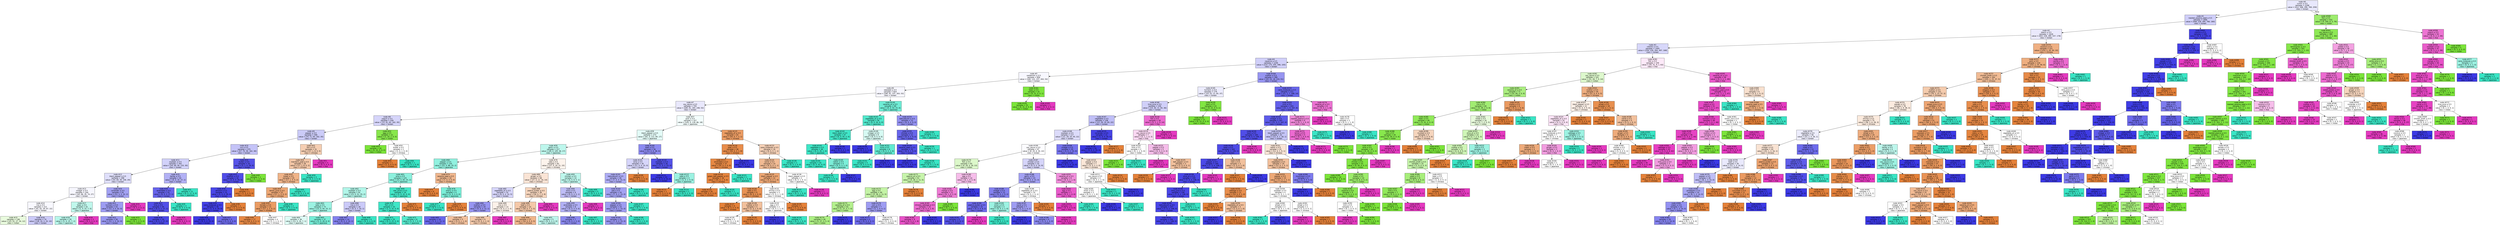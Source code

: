 digraph Tree {
node [shape=box, style="filled", color="black", fontname="helvetica"] ;
edge [fontname="helvetica"] ;
0 [label=<node &#35;0<br/>cumin &le; 0.5<br/>samples = 2298<br/>value = [412, 568, 290, 769, 259]<br/>class = korean>, fillcolor="#e8e8fc"] ;
1 [label=<node &#35;1<br/>roasted_sesame_seed &le; 0.5<br/>samples = 1866<br/>value = [408, 228, 284, 766, 180]<br/>class = korean>, fillcolor="#cfcef9"] ;
0 -> 1 [labeldistance=2.5, labelangle=45, headlabel="True"] ;
2 [label=<node &#35;2<br/>starch &le; 0.5<br/>samples = 1626<br/>value = [403, 228, 280, 537, 178]<br/>class = korean>, fillcolor="#eae9fc"] ;
1 -> 2 ;
3 [label=<node &#35;3<br/>cilantro &le; 0.5<br/>samples = 1405<br/>value = [250, 226, 264, 497, 168]<br/>class = korean>, fillcolor="#d7d7fa"] ;
2 -> 3 ;
4 [label=<node &#35;4<br/>cayenne &le; 0.5<br/>samples = 1246<br/>value = [215, 175, 255, 496, 105]<br/>class = korean>, fillcolor="#d0cff9"] ;
3 -> 4 ;
5 [label=<node &#35;5<br/>cardamom &le; 0.5<br/>samples = 856<br/>value = [180, 122, 237, 263, 54]<br/>class = korean>, fillcolor="#f7f7fe"] ;
4 -> 5 ;
6 [label=<node &#35;6<br/>seaweed &le; 0.5<br/>samples = 824<br/>value = [180, 91, 237, 263, 53]<br/>class = korean>, fillcolor="#f6f6fe"] ;
5 -> 6 ;
7 [label=<node &#35;7<br/>soy_sauce &le; 0.5<br/>samples = 755<br/>value = [180, 91, 183, 248, 53]<br/>class = korean>, fillcolor="#e9e8fc"] ;
6 -> 7 ;
8 [label=<node &#35;8<br/>yogurt &le; 0.5<br/>samples = 428<br/>value = [75, 91, 65, 162, 35]<br/>class = korean>, fillcolor="#d6d5fa"] ;
7 -> 8 ;
9 [label=<node &#35;9<br/>pepper &le; 0.5<br/>samples = 406<br/>value = [74, 71, 64, 162, 35]<br/>class = korean>, fillcolor="#cbcbf8"] ;
8 -> 9 ;
10 [label=<node &#35;10<br/>nut &le; 0.5<br/>samples = 375<br/>value = [57, 70, 56, 162, 30]<br/>class = korean>, fillcolor="#c4c3f7"] ;
9 -> 10 ;
11 [label=<node &#35;11<br/>soybean &le; 0.5<br/>samples = 342<br/>value = [54, 69, 56, 133, 30]<br/>class = korean>, fillcolor="#d1d1f9"] ;
10 -> 11 ;
12 [label=<node &#35;12<br/>black_pepper &le; 0.5<br/>samples = 298<br/>value = [54, 69, 40, 106, 29]<br/>class = korean>, fillcolor="#dfdffb"] ;
11 -> 12 ;
13 [label=<node &#35;13<br/>vinegar &le; 0.5<br/>samples = 244<br/>value = [42, 66, 35, 74, 27]<br/>class = korean>, fillcolor="#f6f6fe"] ;
12 -> 13 ;
14 [label=<node &#35;14<br/>rice &le; 0.5<br/>samples = 212<br/>value = [41, 62, 20, 67, 22]<br/>class = korean>, fillcolor="#f8f8fe"] ;
13 -> 14 ;
15 [label=<node &#35;15<br/>samples = 138<br/>value = [23, 52, 17, 34, 12]<br/>class = indian>, fillcolor="#e8fadd"] ;
14 -> 15 ;
16 [label=<node &#35;16<br/>samples = 74<br/>value = [18, 10, 3, 33, 10]<br/>class = korean>, fillcolor="#cbcaf8"] ;
14 -> 16 ;
17 [label=<node &#35;17<br/>bean &le; 0.5<br/>samples = 32<br/>value = [1, 4, 15, 7, 5]<br/>class = japanese>, fillcolor="#c0f7ec"] ;
13 -> 17 ;
18 [label=<node &#35;18<br/>samples = 29<br/>value = [1, 4, 15, 7, 2]<br/>class = japanese>, fillcolor="#b7f6ea"] ;
17 -> 18 ;
19 [label=<node &#35;19<br/>samples = 3<br/>value = [0, 0, 0, 0, 3]<br/>class = thai>, fillcolor="#e539c0"] ;
17 -> 19 ;
20 [label=<node &#35;20<br/>coriander &le; 0.5<br/>samples = 54<br/>value = [12, 3, 5, 32, 2]<br/>class = korean>, fillcolor="#a2a1f3"] ;
12 -> 20 ;
21 [label=<node &#35;21<br/>turmeric &le; 0.5<br/>samples = 52<br/>value = [12, 3, 5, 32, 0]<br/>class = korean>, fillcolor="#9d9cf2"] ;
20 -> 21 ;
22 [label=<node &#35;22<br/>samples = 50<br/>value = [12, 1, 5, 32, 0]<br/>class = korean>, fillcolor="#9897f1"] ;
21 -> 22 ;
23 [label=<node &#35;23<br/>samples = 2<br/>value = [0, 2, 0, 0, 0]<br/>class = indian>, fillcolor="#7be539"] ;
21 -> 23 ;
24 [label=<node &#35;24<br/>samples = 2<br/>value = [0, 0, 0, 0, 2]<br/>class = thai>, fillcolor="#e539c0"] ;
20 -> 24 ;
25 [label=<node &#35;25<br/>barley &le; 0.5<br/>samples = 44<br/>value = [0, 0, 16, 27, 1]<br/>class = korean>, fillcolor="#b2b1f5"] ;
11 -> 25 ;
26 [label=<node &#35;26<br/>enokidake &le; 0.5<br/>samples = 33<br/>value = [0, 0, 5, 27, 1]<br/>class = korean>, fillcolor="#6663eb"] ;
25 -> 26 ;
27 [label=<node &#35;27<br/>lime &le; 0.5<br/>samples = 30<br/>value = [0, 0, 2, 27, 1]<br/>class = korean>, fillcolor="#514ee8"] ;
26 -> 27 ;
28 [label=<node &#35;28<br/>samples = 29<br/>value = [0, 0, 2, 27, 0]<br/>class = korean>, fillcolor="#4a48e7"] ;
27 -> 28 ;
29 [label=<node &#35;29<br/>samples = 1<br/>value = [0, 0, 0, 0, 1]<br/>class = thai>, fillcolor="#e539c0"] ;
27 -> 29 ;
30 [label=<node &#35;30<br/>samples = 3<br/>value = [0, 0, 3, 0, 0]<br/>class = japanese>, fillcolor="#39e5c5"] ;
26 -> 30 ;
31 [label=<node &#35;31<br/>samples = 11<br/>value = [0, 0, 11, 0, 0]<br/>class = japanese>, fillcolor="#39e5c5"] ;
25 -> 31 ;
32 [label=<node &#35;32<br/>butter &le; 0.5<br/>samples = 33<br/>value = [3, 1, 0, 29, 0]<br/>class = korean>, fillcolor="#5653e8"] ;
10 -> 32 ;
33 [label=<node &#35;33<br/>shellfish &le; 0.5<br/>samples = 32<br/>value = [3, 0, 0, 29, 0]<br/>class = korean>, fillcolor="#504de8"] ;
32 -> 33 ;
34 [label=<node &#35;34<br/>almond &le; 0.5<br/>samples = 31<br/>value = [2, 0, 0, 29, 0]<br/>class = korean>, fillcolor="#4947e7"] ;
33 -> 34 ;
35 [label=<node &#35;35<br/>cane_molasses &le; 0.5<br/>samples = 30<br/>value = [1, 0, 0, 29, 0]<br/>class = korean>, fillcolor="#4340e6"] ;
34 -> 35 ;
36 [label=<node &#35;36<br/>samples = 25<br/>value = [0, 0, 0, 25, 0]<br/>class = korean>, fillcolor="#3c39e5"] ;
35 -> 36 ;
37 [label=<node &#35;37<br/>samples = 5<br/>value = [1, 0, 0, 4, 0]<br/>class = korean>, fillcolor="#6d6aec"] ;
35 -> 37 ;
38 [label=<node &#35;38<br/>samples = 1<br/>value = [1, 0, 0, 0, 0]<br/>class = chinese>, fillcolor="#e58139"] ;
34 -> 38 ;
39 [label=<node &#35;39<br/>samples = 1<br/>value = [1, 0, 0, 0, 0]<br/>class = chinese>, fillcolor="#e58139"] ;
33 -> 39 ;
40 [label=<node &#35;40<br/>samples = 1<br/>value = [0, 1, 0, 0, 0]<br/>class = indian>, fillcolor="#7be539"] ;
32 -> 40 ;
41 [label=<node &#35;41<br/>fish &le; 0.5<br/>samples = 31<br/>value = [17, 1, 8, 0, 5]<br/>class = chinese>, fillcolor="#f5ceb2"] ;
9 -> 41 ;
42 [label=<node &#35;42<br/>mandarin_peel &le; 0.5<br/>samples = 28<br/>value = [17, 1, 8, 0, 2]<br/>class = chinese>, fillcolor="#f3c6a6"] ;
41 -> 42 ;
43 [label=<node &#35;43<br/>bread &le; 0.5<br/>samples = 25<br/>value = [17, 1, 5, 0, 2]<br/>class = chinese>, fillcolor="#efb388"] ;
42 -> 43 ;
44 [label=<node &#35;44<br/>lemon_juice &le; 0.5<br/>samples = 23<br/>value = [17, 1, 3, 0, 2]<br/>class = chinese>, fillcolor="#eda774"] ;
43 -> 44 ;
45 [label=<node &#35;45<br/>tomato &le; 0.5<br/>samples = 21<br/>value = [17, 1, 1, 0, 2]<br/>class = chinese>, fillcolor="#ea9c63"] ;
44 -> 45 ;
46 [label=<node &#35;46<br/>samples = 17<br/>value = [16, 0, 0, 0, 1]<br/>class = chinese>, fillcolor="#e78945"] ;
45 -> 46 ;
47 [label=<node &#35;47<br/>samples = 4<br/>value = [1, 1, 1, 0, 1]<br/>class = chinese>, fillcolor="#ffffff"] ;
45 -> 47 ;
48 [label=<node &#35;48<br/>samples = 2<br/>value = [0, 0, 2, 0, 0]<br/>class = japanese>, fillcolor="#39e5c5"] ;
44 -> 48 ;
49 [label=<node &#35;49<br/>samples = 2<br/>value = [0, 0, 2, 0, 0]<br/>class = japanese>, fillcolor="#39e5c5"] ;
43 -> 49 ;
50 [label=<node &#35;50<br/>samples = 3<br/>value = [0, 0, 3, 0, 0]<br/>class = japanese>, fillcolor="#39e5c5"] ;
42 -> 50 ;
51 [label=<node &#35;51<br/>samples = 3<br/>value = [0, 0, 0, 0, 3]<br/>class = thai>, fillcolor="#e539c0"] ;
41 -> 51 ;
52 [label=<node &#35;52<br/>egg &le; 0.5<br/>samples = 22<br/>value = [1, 20, 1, 0, 0]<br/>class = indian>, fillcolor="#88e74c"] ;
8 -> 52 ;
53 [label=<node &#35;53<br/>samples = 20<br/>value = [0, 20, 0, 0, 0]<br/>class = indian>, fillcolor="#7be539"] ;
52 -> 53 ;
54 [label=<node &#35;54<br/>butter &le; 0.5<br/>samples = 2<br/>value = [1, 0, 1, 0, 0]<br/>class = chinese>, fillcolor="#ffffff"] ;
52 -> 54 ;
55 [label=<node &#35;55<br/>samples = 1<br/>value = [1, 0, 0, 0, 0]<br/>class = chinese>, fillcolor="#e58139"] ;
54 -> 55 ;
56 [label=<node &#35;56<br/>samples = 1<br/>value = [0, 0, 1, 0, 0]<br/>class = japanese>, fillcolor="#39e5c5"] ;
54 -> 56 ;
57 [label=<node &#35;57<br/>pork &le; 0.5<br/>samples = 327<br/>value = [105, 0, 118, 86, 18]<br/>class = japanese>, fillcolor="#f3fdfc"] ;
7 -> 57 ;
58 [label=<node &#35;58<br/>black_pepper &le; 0.5<br/>samples = 273<br/>value = [61, 0, 111, 84, 17]<br/>class = japanese>, fillcolor="#e3fbf7"] ;
57 -> 58 ;
59 [label=<node &#35;59<br/>garlic &le; 0.5<br/>samples = 217<br/>value = [49, 0, 105, 46, 17]<br/>class = japanese>, fillcolor="#bdf6ec"] ;
58 -> 59 ;
60 [label=<node &#35;60<br/>pepper &le; 0.5<br/>samples = 135<br/>value = [22, 0, 86, 25, 2]<br/>class = japanese>, fillcolor="#91f1df"] ;
59 -> 60 ;
61 [label=<node &#35;61<br/>wine &le; 0.5<br/>samples = 125<br/>value = [15, 0, 83, 25, 2]<br/>class = japanese>, fillcolor="#8cf0dd"] ;
60 -> 61 ;
62 [label=<node &#35;62<br/>soybean &le; 0.5<br/>samples = 91<br/>value = [13, 0, 51, 25, 2]<br/>class = japanese>, fillcolor="#b1f5e8"] ;
61 -> 62 ;
63 [label=<node &#35;63<br/>sake &le; 0.5<br/>samples = 73<br/>value = [13, 0, 44, 15, 1]<br/>class = japanese>, fillcolor="#9cf2e2"] ;
62 -> 63 ;
64 [label=<node &#35;64<br/>samples = 36<br/>value = [12, 0, 16, 7, 1]<br/>class = japanese>, fillcolor="#defbf5"] ;
63 -> 64 ;
65 [label=<node &#35;65<br/>samples = 37<br/>value = [1, 0, 28, 8, 0]<br/>class = japanese>, fillcolor="#76edd7"] ;
63 -> 65 ;
66 [label=<node &#35;66<br/>rice &le; 0.5<br/>samples = 18<br/>value = [0, 0, 7, 10, 1]<br/>class = korean>, fillcolor="#cac9f8"] ;
62 -> 66 ;
67 [label=<node &#35;67<br/>samples = 14<br/>value = [0, 0, 3, 10, 1]<br/>class = korean>, fillcolor="#8381ee"] ;
66 -> 67 ;
68 [label=<node &#35;68<br/>samples = 4<br/>value = [0, 0, 4, 0, 0]<br/>class = japanese>, fillcolor="#39e5c5"] ;
66 -> 68 ;
69 [label=<node &#35;69<br/>star_anise &le; 0.5<br/>samples = 34<br/>value = [2, 0, 32, 0, 0]<br/>class = japanese>, fillcolor="#45e7c9"] ;
61 -> 69 ;
70 [label=<node &#35;70<br/>fish &le; 0.5<br/>samples = 33<br/>value = [1, 0, 32, 0, 0]<br/>class = japanese>, fillcolor="#3fe6c7"] ;
69 -> 70 ;
71 [label=<node &#35;71<br/>samples = 25<br/>value = [0, 0, 25, 0, 0]<br/>class = japanese>, fillcolor="#39e5c5"] ;
70 -> 71 ;
72 [label=<node &#35;72<br/>samples = 8<br/>value = [1, 0, 7, 0, 0]<br/>class = japanese>, fillcolor="#55e9cd"] ;
70 -> 72 ;
73 [label=<node &#35;73<br/>samples = 1<br/>value = [1, 0, 0, 0, 0]<br/>class = chinese>, fillcolor="#e58139"] ;
69 -> 73 ;
74 [label=<node &#35;74<br/>sesame_seed &le; 0.5<br/>samples = 10<br/>value = [7, 0, 3, 0, 0]<br/>class = chinese>, fillcolor="#f0b78e"] ;
60 -> 74 ;
75 [label=<node &#35;75<br/>samples = 6<br/>value = [6, 0, 0, 0, 0]<br/>class = chinese>, fillcolor="#e58139"] ;
74 -> 75 ;
76 [label=<node &#35;76<br/>sherry &le; 0.5<br/>samples = 4<br/>value = [1, 0, 3, 0, 0]<br/>class = japanese>, fillcolor="#7beed8"] ;
74 -> 76 ;
77 [label=<node &#35;77<br/>samples = 3<br/>value = [0, 0, 3, 0, 0]<br/>class = japanese>, fillcolor="#39e5c5"] ;
76 -> 77 ;
78 [label=<node &#35;78<br/>samples = 1<br/>value = [1, 0, 0, 0, 0]<br/>class = chinese>, fillcolor="#e58139"] ;
76 -> 78 ;
79 [label=<node &#35;79<br/>sake &le; 0.5<br/>samples = 82<br/>value = [27, 0, 19, 21, 15]<br/>class = chinese>, fillcolor="#fcf3ec"] ;
59 -> 79 ;
80 [label=<node &#35;80<br/>ginger &le; 0.5<br/>samples = 68<br/>value = [27, 0, 11, 16, 14]<br/>class = chinese>, fillcolor="#fae4d5"] ;
79 -> 80 ;
81 [label=<node &#35;81<br/>vegetable_oil &le; 0.5<br/>samples = 32<br/>value = [9, 0, 4, 14, 5]<br/>class = korean>, fillcolor="#d5d4f9"] ;
80 -> 81 ;
82 [label=<node &#35;82<br/>scallion &le; 0.5<br/>samples = 19<br/>value = [4, 0, 2, 12, 1]<br/>class = korean>, fillcolor="#9795f1"] ;
81 -> 82 ;
83 [label=<node &#35;83<br/>samples = 14<br/>value = [1, 0, 1, 11, 1]<br/>class = korean>, fillcolor="#6967eb"] ;
82 -> 83 ;
84 [label=<node &#35;84<br/>samples = 5<br/>value = [3, 0, 1, 1, 0]<br/>class = chinese>, fillcolor="#f2c09c"] ;
82 -> 84 ;
85 [label=<node &#35;85<br/>rice &le; 0.5<br/>samples = 13<br/>value = [5, 0, 2, 2, 4]<br/>class = chinese>, fillcolor="#fcf1e9"] ;
81 -> 85 ;
86 [label=<node &#35;86<br/>samples = 9<br/>value = [5, 0, 2, 2, 0]<br/>class = chinese>, fillcolor="#f4c9aa"] ;
85 -> 86 ;
87 [label=<node &#35;87<br/>samples = 4<br/>value = [0, 0, 0, 0, 4]<br/>class = thai>, fillcolor="#e539c0"] ;
85 -> 87 ;
88 [label=<node &#35;88<br/>peanut_butter &le; 0.5<br/>samples = 36<br/>value = [18, 0, 7, 2, 9]<br/>class = chinese>, fillcolor="#f6d5bd"] ;
80 -> 88 ;
89 [label=<node &#35;89<br/>beef &le; 0.5<br/>samples = 32<br/>value = [18, 0, 7, 2, 5]<br/>class = chinese>, fillcolor="#f4c8a8"] ;
88 -> 89 ;
90 [label=<node &#35;90<br/>samples = 27<br/>value = [18, 0, 4, 0, 5]<br/>class = chinese>, fillcolor="#f0b58a"] ;
89 -> 90 ;
91 [label=<node &#35;91<br/>samples = 5<br/>value = [0, 0, 3, 2, 0]<br/>class = japanese>, fillcolor="#bdf6ec"] ;
89 -> 91 ;
92 [label=<node &#35;92<br/>samples = 4<br/>value = [0, 0, 0, 0, 4]<br/>class = thai>, fillcolor="#e539c0"] ;
88 -> 92 ;
93 [label=<node &#35;93<br/>chicken &le; 0.5<br/>samples = 14<br/>value = [0, 0, 8, 5, 1]<br/>class = japanese>, fillcolor="#bdf6ec"] ;
79 -> 93 ;
94 [label=<node &#35;94<br/>wine &le; 0.5<br/>samples = 9<br/>value = [0, 0, 3, 5, 1]<br/>class = korean>, fillcolor="#bebdf6"] ;
93 -> 94 ;
95 [label=<node &#35;95<br/>enokidake &le; 0.5<br/>samples = 8<br/>value = [0, 0, 3, 5, 0]<br/>class = korean>, fillcolor="#b1b0f5"] ;
94 -> 95 ;
96 [label=<node &#35;96<br/>samples = 7<br/>value = [0, 0, 2, 5, 0]<br/>class = korean>, fillcolor="#8a88ef"] ;
95 -> 96 ;
97 [label=<node &#35;97<br/>samples = 1<br/>value = [0, 0, 1, 0, 0]<br/>class = japanese>, fillcolor="#39e5c5"] ;
95 -> 97 ;
98 [label=<node &#35;98<br/>samples = 1<br/>value = [0, 0, 0, 0, 1]<br/>class = thai>, fillcolor="#e539c0"] ;
94 -> 98 ;
99 [label=<node &#35;99<br/>samples = 5<br/>value = [0, 0, 5, 0, 0]<br/>class = japanese>, fillcolor="#39e5c5"] ;
93 -> 99 ;
100 [label=<node &#35;100<br/>beef &le; 0.5<br/>samples = 56<br/>value = [12, 0, 6, 38, 0]<br/>class = korean>, fillcolor="#8c8af0"] ;
58 -> 100 ;
101 [label=<node &#35;101<br/>wine &le; 0.5<br/>samples = 30<br/>value = [11, 0, 4, 15, 0]<br/>class = korean>, fillcolor="#d6d5fa"] ;
100 -> 101 ;
102 [label=<node &#35;102<br/>katsuobushi &le; 0.5<br/>samples = 26<br/>value = [7, 0, 4, 15, 0]<br/>class = korean>, fillcolor="#adacf4"] ;
101 -> 102 ;
103 [label=<node &#35;103<br/>pea &le; 0.5<br/>samples = 24<br/>value = [7, 0, 2, 15, 0]<br/>class = korean>, fillcolor="#a3a2f3"] ;
102 -> 103 ;
104 [label=<node &#35;104<br/>pepper &le; 0.5<br/>samples = 23<br/>value = [7, 0, 1, 15, 0]<br/>class = korean>, fillcolor="#9e9cf2"] ;
103 -> 104 ;
105 [label=<node &#35;105<br/>samples = 22<br/>value = [7, 0, 0, 15, 0]<br/>class = korean>, fillcolor="#9795f1"] ;
104 -> 105 ;
106 [label=<node &#35;106<br/>samples = 1<br/>value = [0, 0, 1, 0, 0]<br/>class = japanese>, fillcolor="#39e5c5"] ;
104 -> 106 ;
107 [label=<node &#35;107<br/>samples = 1<br/>value = [0, 0, 1, 0, 0]<br/>class = japanese>, fillcolor="#39e5c5"] ;
103 -> 107 ;
108 [label=<node &#35;108<br/>samples = 2<br/>value = [0, 0, 2, 0, 0]<br/>class = japanese>, fillcolor="#39e5c5"] ;
102 -> 108 ;
109 [label=<node &#35;109<br/>samples = 4<br/>value = [4, 0, 0, 0, 0]<br/>class = chinese>, fillcolor="#e58139"] ;
101 -> 109 ;
110 [label=<node &#35;110<br/>soybean &le; 0.5<br/>samples = 26<br/>value = [1, 0, 2, 23, 0]<br/>class = korean>, fillcolor="#5452e8"] ;
100 -> 110 ;
111 [label=<node &#35;111<br/>samples = 23<br/>value = [0, 0, 0, 23, 0]<br/>class = korean>, fillcolor="#3c39e5"] ;
110 -> 111 ;
112 [label=<node &#35;112<br/>sake &le; 0.5<br/>samples = 3<br/>value = [1, 0, 2, 0, 0]<br/>class = japanese>, fillcolor="#9cf2e2"] ;
110 -> 112 ;
113 [label=<node &#35;113<br/>samples = 1<br/>value = [1, 0, 0, 0, 0]<br/>class = chinese>, fillcolor="#e58139"] ;
112 -> 113 ;
114 [label=<node &#35;114<br/>samples = 2<br/>value = [0, 0, 2, 0, 0]<br/>class = japanese>, fillcolor="#39e5c5"] ;
112 -> 114 ;
115 [label=<node &#35;115<br/>vegetable_oil &le; 0.5<br/>samples = 54<br/>value = [44, 0, 7, 2, 1]<br/>class = chinese>, fillcolor="#eb9c63"] ;
57 -> 115 ;
116 [label=<node &#35;116<br/>pear &le; 0.5<br/>samples = 38<br/>value = [35, 0, 2, 1, 0]<br/>class = chinese>, fillcolor="#e78c4a"] ;
115 -> 116 ;
117 [label=<node &#35;117<br/>enokidake &le; 0.5<br/>samples = 37<br/>value = [35, 0, 2, 0, 0]<br/>class = chinese>, fillcolor="#e68844"] ;
116 -> 117 ;
118 [label=<node &#35;118<br/>green_bell_pepper &le; 0.5<br/>samples = 36<br/>value = [35, 0, 1, 0, 0]<br/>class = chinese>, fillcolor="#e6853f"] ;
117 -> 118 ;
119 [label=<node &#35;119<br/>samples = 35<br/>value = [35, 0, 0, 0, 0]<br/>class = chinese>, fillcolor="#e58139"] ;
118 -> 119 ;
120 [label=<node &#35;120<br/>samples = 1<br/>value = [0, 0, 1, 0, 0]<br/>class = japanese>, fillcolor="#39e5c5"] ;
118 -> 120 ;
121 [label=<node &#35;121<br/>samples = 1<br/>value = [0, 0, 1, 0, 0]<br/>class = japanese>, fillcolor="#39e5c5"] ;
117 -> 121 ;
122 [label=<node &#35;122<br/>samples = 1<br/>value = [0, 0, 0, 1, 0]<br/>class = korean>, fillcolor="#3c39e5"] ;
116 -> 122 ;
123 [label=<node &#35;123<br/>cane_molasses &le; 0.5<br/>samples = 16<br/>value = [9, 0, 5, 1, 1]<br/>class = chinese>, fillcolor="#f6d1b7"] ;
115 -> 123 ;
124 [label=<node &#35;124<br/>carrot &le; 0.5<br/>samples = 14<br/>value = [9, 0, 3, 1, 1]<br/>class = chinese>, fillcolor="#f1ba93"] ;
123 -> 124 ;
125 [label=<node &#35;125<br/>black_pepper &le; 0.5<br/>samples = 12<br/>value = [9, 0, 2, 1, 0]<br/>class = chinese>, fillcolor="#eda774"] ;
124 -> 125 ;
126 [label=<node &#35;126<br/>sake &le; 0.5<br/>samples = 9<br/>value = [8, 0, 1, 0, 0]<br/>class = chinese>, fillcolor="#e89152"] ;
125 -> 126 ;
127 [label=<node &#35;127<br/>samples = 6<br/>value = [6, 0, 0, 0, 0]<br/>class = chinese>, fillcolor="#e58139"] ;
126 -> 127 ;
128 [label=<node &#35;128<br/>scallion &le; 0.5<br/>samples = 3<br/>value = [2, 0, 1, 0, 0]<br/>class = chinese>, fillcolor="#f2c09c"] ;
126 -> 128 ;
129 [label=<node &#35;129<br/>samples = 2<br/>value = [1, 0, 1, 0, 0]<br/>class = chinese>, fillcolor="#ffffff"] ;
128 -> 129 ;
130 [label=<node &#35;130<br/>samples = 1<br/>value = [1, 0, 0, 0, 0]<br/>class = chinese>, fillcolor="#e58139"] ;
128 -> 130 ;
131 [label=<node &#35;131<br/>shrimp &le; 0.5<br/>samples = 3<br/>value = [1, 0, 1, 1, 0]<br/>class = chinese>, fillcolor="#ffffff"] ;
125 -> 131 ;
132 [label=<node &#35;132<br/>egg &le; 0.5<br/>samples = 2<br/>value = [0, 0, 1, 1, 0]<br/>class = japanese>, fillcolor="#ffffff"] ;
131 -> 132 ;
133 [label=<node &#35;133<br/>samples = 1<br/>value = [0, 0, 0, 1, 0]<br/>class = korean>, fillcolor="#3c39e5"] ;
132 -> 133 ;
134 [label=<node &#35;134<br/>samples = 1<br/>value = [0, 0, 1, 0, 0]<br/>class = japanese>, fillcolor="#39e5c5"] ;
132 -> 134 ;
135 [label=<node &#35;135<br/>samples = 1<br/>value = [1, 0, 0, 0, 0]<br/>class = chinese>, fillcolor="#e58139"] ;
131 -> 135 ;
136 [label=<node &#35;136<br/>black_pepper &le; 0.5<br/>samples = 2<br/>value = [0, 0, 1, 0, 1]<br/>class = japanese>, fillcolor="#ffffff"] ;
124 -> 136 ;
137 [label=<node &#35;137<br/>samples = 1<br/>value = [0, 0, 1, 0, 0]<br/>class = japanese>, fillcolor="#39e5c5"] ;
136 -> 137 ;
138 [label=<node &#35;138<br/>samples = 1<br/>value = [0, 0, 0, 0, 1]<br/>class = thai>, fillcolor="#e539c0"] ;
136 -> 138 ;
139 [label=<node &#35;139<br/>samples = 2<br/>value = [0, 0, 2, 0, 0]<br/>class = japanese>, fillcolor="#39e5c5"] ;
123 -> 139 ;
140 [label=<node &#35;140<br/>sesame_oil &le; 0.5<br/>samples = 69<br/>value = [0, 0, 54, 15, 0]<br/>class = japanese>, fillcolor="#70ecd5"] ;
6 -> 140 ;
141 [label=<node &#35;141<br/>vegetable_oil &le; 0.5<br/>samples = 56<br/>value = [0, 0, 50, 6, 0]<br/>class = japanese>, fillcolor="#51e8cc"] ;
140 -> 141 ;
142 [label=<node &#35;142<br/>black_bean &le; 0.5<br/>samples = 47<br/>value = [0, 0, 45, 2, 0]<br/>class = japanese>, fillcolor="#42e6c8"] ;
141 -> 142 ;
143 [label=<node &#35;143<br/>vegetable &le; 0.5<br/>samples = 46<br/>value = [0, 0, 45, 1, 0]<br/>class = japanese>, fillcolor="#3de6c6"] ;
142 -> 143 ;
144 [label=<node &#35;144<br/>samples = 42<br/>value = [0, 0, 42, 0, 0]<br/>class = japanese>, fillcolor="#39e5c5"] ;
143 -> 144 ;
145 [label=<node &#35;145<br/>radish &le; 0.5<br/>samples = 4<br/>value = [0, 0, 3, 1, 0]<br/>class = japanese>, fillcolor="#7beed8"] ;
143 -> 145 ;
146 [label=<node &#35;146<br/>samples = 3<br/>value = [0, 0, 3, 0, 0]<br/>class = japanese>, fillcolor="#39e5c5"] ;
145 -> 146 ;
147 [label=<node &#35;147<br/>samples = 1<br/>value = [0, 0, 0, 1, 0]<br/>class = korean>, fillcolor="#3c39e5"] ;
145 -> 147 ;
148 [label=<node &#35;148<br/>samples = 1<br/>value = [0, 0, 0, 1, 0]<br/>class = korean>, fillcolor="#3c39e5"] ;
142 -> 148 ;
149 [label=<node &#35;149<br/>vinegar &le; 0.5<br/>samples = 9<br/>value = [0, 0, 5, 4, 0]<br/>class = japanese>, fillcolor="#d7faf3"] ;
141 -> 149 ;
150 [label=<node &#35;150<br/>samples = 3<br/>value = [0, 0, 0, 3, 0]<br/>class = korean>, fillcolor="#3c39e5"] ;
149 -> 150 ;
151 [label=<node &#35;151<br/>tuna &le; 0.5<br/>samples = 6<br/>value = [0, 0, 5, 1, 0]<br/>class = japanese>, fillcolor="#61ead1"] ;
149 -> 151 ;
152 [label=<node &#35;152<br/>samples = 5<br/>value = [0, 0, 5, 0, 0]<br/>class = japanese>, fillcolor="#39e5c5"] ;
151 -> 152 ;
153 [label=<node &#35;153<br/>samples = 1<br/>value = [0, 0, 0, 1, 0]<br/>class = korean>, fillcolor="#3c39e5"] ;
151 -> 153 ;
154 [label=<node &#35;154<br/>katsuobushi &le; 0.5<br/>samples = 13<br/>value = [0, 0, 4, 9, 0]<br/>class = korean>, fillcolor="#9391f1"] ;
140 -> 154 ;
155 [label=<node &#35;155<br/>chicken &le; 0.5<br/>samples = 11<br/>value = [0, 0, 2, 9, 0]<br/>class = korean>, fillcolor="#6765eb"] ;
154 -> 155 ;
156 [label=<node &#35;156<br/>sesame_seed &le; 0.5<br/>samples = 10<br/>value = [0, 0, 1, 9, 0]<br/>class = korean>, fillcolor="#524fe8"] ;
155 -> 156 ;
157 [label=<node &#35;157<br/>samples = 9<br/>value = [0, 0, 0, 9, 0]<br/>class = korean>, fillcolor="#3c39e5"] ;
156 -> 157 ;
158 [label=<node &#35;158<br/>samples = 1<br/>value = [0, 0, 1, 0, 0]<br/>class = japanese>, fillcolor="#39e5c5"] ;
156 -> 158 ;
159 [label=<node &#35;159<br/>samples = 1<br/>value = [0, 0, 1, 0, 0]<br/>class = japanese>, fillcolor="#39e5c5"] ;
155 -> 159 ;
160 [label=<node &#35;160<br/>samples = 2<br/>value = [0, 0, 2, 0, 0]<br/>class = japanese>, fillcolor="#39e5c5"] ;
154 -> 160 ;
161 [label=<node &#35;161<br/>bean &le; 0.5<br/>samples = 32<br/>value = [0, 31, 0, 0, 1]<br/>class = indian>, fillcolor="#7fe63f"] ;
5 -> 161 ;
162 [label=<node &#35;162<br/>samples = 31<br/>value = [0, 31, 0, 0, 0]<br/>class = indian>, fillcolor="#7be539"] ;
161 -> 162 ;
163 [label=<node &#35;163<br/>samples = 1<br/>value = [0, 0, 0, 0, 1]<br/>class = thai>, fillcolor="#e539c0"] ;
161 -> 163 ;
164 [label=<node &#35;164<br/>scallion &le; 0.5<br/>samples = 390<br/>value = [35, 53, 18, 233, 51]<br/>class = korean>, fillcolor="#9795f1"] ;
4 -> 164 ;
165 [label=<node &#35;165<br/>turmeric &le; 0.5<br/>samples = 179<br/>value = [14, 52, 11, 65, 37]<br/>class = korean>, fillcolor="#ebebfc"] ;
164 -> 165 ;
166 [label=<node &#35;166<br/>lime_juice &le; 0.5<br/>samples = 156<br/>value = [14, 30, 11, 65, 36]<br/>class = korean>, fillcolor="#d0cff9"] ;
165 -> 166 ;
167 [label=<node &#35;167<br/>vegetable &le; 0.5<br/>samples = 138<br/>value = [12, 29, 10, 65, 22]<br/>class = korean>, fillcolor="#bfbef6"] ;
166 -> 167 ;
168 [label=<node &#35;168<br/>soybean &le; 0.5<br/>samples = 117<br/>value = [11, 29, 10, 45, 22]<br/>class = korean>, fillcolor="#dcdbfa"] ;
167 -> 168 ;
169 [label=<node &#35;169<br/>soy_sauce &le; 0.5<br/>samples = 97<br/>value = [8, 29, 8, 30, 22]<br/>class = korean>, fillcolor="#fcfcff"] ;
168 -> 169 ;
170 [label=<node &#35;170<br/>fish &le; 0.5<br/>samples = 65<br/>value = [4, 29, 3, 16, 13]<br/>class = indian>, fillcolor="#dcf8ca"] ;
169 -> 170 ;
171 [label=<node &#35;171<br/>peanut_oil &le; 0.5<br/>samples = 51<br/>value = [4, 28, 3, 11, 5]<br/>class = indian>, fillcolor="#c7f4ab"] ;
170 -> 171 ;
172 [label=<node &#35;172<br/>egg &le; 0.5<br/>samples = 49<br/>value = [2, 28, 3, 11, 5]<br/>class = indian>, fillcolor="#c4f3a6"] ;
171 -> 172 ;
173 [label=<node &#35;173<br/>sesame_oil &le; 0.5<br/>samples = 42<br/>value = [1, 27, 3, 7, 4]<br/>class = indian>, fillcolor="#b4f08e"] ;
172 -> 173 ;
174 [label=<node &#35;174<br/>samples = 40<br/>value = [1, 27, 3, 5, 4]<br/>class = indian>, fillcolor="#acef83"] ;
173 -> 174 ;
175 [label=<node &#35;175<br/>samples = 2<br/>value = [0, 0, 0, 2, 0]<br/>class = korean>, fillcolor="#3c39e5"] ;
173 -> 175 ;
176 [label=<node &#35;176<br/>corn &le; 0.5<br/>samples = 7<br/>value = [1, 1, 0, 4, 1]<br/>class = korean>, fillcolor="#9e9cf2"] ;
172 -> 176 ;
177 [label=<node &#35;177<br/>samples = 5<br/>value = [0, 0, 0, 4, 1]<br/>class = korean>, fillcolor="#6d6aec"] ;
176 -> 177 ;
178 [label=<node &#35;178<br/>samples = 2<br/>value = [1, 1, 0, 0, 0]<br/>class = chinese>, fillcolor="#ffffff"] ;
176 -> 178 ;
179 [label=<node &#35;179<br/>samples = 2<br/>value = [2, 0, 0, 0, 0]<br/>class = chinese>, fillcolor="#e58139"] ;
171 -> 179 ;
180 [label=<node &#35;180<br/>egg &le; 0.5<br/>samples = 14<br/>value = [0, 1, 0, 5, 8]<br/>class = thai>, fillcolor="#f6bdea"] ;
170 -> 180 ;
181 [label=<node &#35;181<br/>mango &le; 0.5<br/>samples = 11<br/>value = [0, 1, 0, 2, 8]<br/>class = thai>, fillcolor="#ee7bd5"] ;
180 -> 181 ;
182 [label=<node &#35;182<br/>chinese_cabbage &le; 0.5<br/>samples = 10<br/>value = [0, 0, 0, 2, 8]<br/>class = thai>, fillcolor="#ec6ad0"] ;
181 -> 182 ;
183 [label=<node &#35;183<br/>samples = 9<br/>value = [0, 0, 0, 1, 8]<br/>class = thai>, fillcolor="#e852c8"] ;
182 -> 183 ;
184 [label=<node &#35;184<br/>samples = 1<br/>value = [0, 0, 0, 1, 0]<br/>class = korean>, fillcolor="#3c39e5"] ;
182 -> 184 ;
185 [label=<node &#35;185<br/>samples = 1<br/>value = [0, 1, 0, 0, 0]<br/>class = indian>, fillcolor="#7be539"] ;
181 -> 185 ;
186 [label=<node &#35;186<br/>samples = 3<br/>value = [0, 0, 0, 3, 0]<br/>class = korean>, fillcolor="#3c39e5"] ;
180 -> 186 ;
187 [label=<node &#35;187<br/>chicken &le; 0.5<br/>samples = 32<br/>value = [4, 0, 5, 14, 9]<br/>class = korean>, fillcolor="#d5d4f9"] ;
169 -> 187 ;
188 [label=<node &#35;188<br/>garlic &le; 0.5<br/>samples = 23<br/>value = [4, 0, 3, 13, 3]<br/>class = korean>, fillcolor="#a3a1f3"] ;
187 -> 188 ;
189 [label=<node &#35;189<br/>vinegar &le; 0.5<br/>samples = 13<br/>value = [0, 0, 2, 9, 2]<br/>class = korean>, fillcolor="#8381ee"] ;
188 -> 189 ;
190 [label=<node &#35;190<br/>peanut_butter &le; 0.5<br/>samples = 10<br/>value = [0, 0, 0, 8, 2]<br/>class = korean>, fillcolor="#6d6aec"] ;
189 -> 190 ;
191 [label=<node &#35;191<br/>samples = 9<br/>value = [0, 0, 0, 8, 1]<br/>class = korean>, fillcolor="#5452e8"] ;
190 -> 191 ;
192 [label=<node &#35;192<br/>samples = 1<br/>value = [0, 0, 0, 0, 1]<br/>class = thai>, fillcolor="#e539c0"] ;
190 -> 192 ;
193 [label=<node &#35;193<br/>onion &le; 0.5<br/>samples = 3<br/>value = [0, 0, 2, 1, 0]<br/>class = japanese>, fillcolor="#9cf2e2"] ;
189 -> 193 ;
194 [label=<node &#35;194<br/>samples = 2<br/>value = [0, 0, 2, 0, 0]<br/>class = japanese>, fillcolor="#39e5c5"] ;
193 -> 194 ;
195 [label=<node &#35;195<br/>samples = 1<br/>value = [0, 0, 0, 1, 0]<br/>class = korean>, fillcolor="#3c39e5"] ;
193 -> 195 ;
196 [label=<node &#35;196<br/>vegetable_oil &le; 0.5<br/>samples = 10<br/>value = [4, 0, 1, 4, 1]<br/>class = chinese>, fillcolor="#ffffff"] ;
188 -> 196 ;
197 [label=<node &#35;197<br/>squid &le; 0.5<br/>samples = 7<br/>value = [1, 0, 1, 4, 1]<br/>class = korean>, fillcolor="#9e9cf2"] ;
196 -> 197 ;
198 [label=<node &#35;198<br/>samples = 6<br/>value = [1, 0, 1, 4, 0]<br/>class = korean>, fillcolor="#8a88ef"] ;
197 -> 198 ;
199 [label=<node &#35;199<br/>samples = 1<br/>value = [0, 0, 0, 0, 1]<br/>class = thai>, fillcolor="#e539c0"] ;
197 -> 199 ;
200 [label=<node &#35;200<br/>samples = 3<br/>value = [3, 0, 0, 0, 0]<br/>class = chinese>, fillcolor="#e58139"] ;
196 -> 200 ;
201 [label=<node &#35;201<br/>sesame_oil &le; 0.5<br/>samples = 9<br/>value = [0, 0, 2, 1, 6]<br/>class = thai>, fillcolor="#f08edb"] ;
187 -> 201 ;
202 [label=<node &#35;202<br/>egg &le; 0.5<br/>samples = 7<br/>value = [0, 0, 1, 0, 6]<br/>class = thai>, fillcolor="#e95acb"] ;
201 -> 202 ;
203 [label=<node &#35;203<br/>samples = 6<br/>value = [0, 0, 0, 0, 6]<br/>class = thai>, fillcolor="#e539c0"] ;
202 -> 203 ;
204 [label=<node &#35;204<br/>samples = 1<br/>value = [0, 0, 1, 0, 0]<br/>class = japanese>, fillcolor="#39e5c5"] ;
202 -> 204 ;
205 [label=<node &#35;205<br/>onion &le; 0.5<br/>samples = 2<br/>value = [0, 0, 1, 1, 0]<br/>class = japanese>, fillcolor="#ffffff"] ;
201 -> 205 ;
206 [label=<node &#35;206<br/>samples = 1<br/>value = [0, 0, 0, 1, 0]<br/>class = korean>, fillcolor="#3c39e5"] ;
205 -> 206 ;
207 [label=<node &#35;207<br/>samples = 1<br/>value = [0, 0, 1, 0, 0]<br/>class = japanese>, fillcolor="#39e5c5"] ;
205 -> 207 ;
208 [label=<node &#35;208<br/>vinegar &le; 0.5<br/>samples = 20<br/>value = [3, 0, 2, 15, 0]<br/>class = korean>, fillcolor="#7573ed"] ;
168 -> 208 ;
209 [label=<node &#35;209<br/>samples = 13<br/>value = [0, 0, 0, 13, 0]<br/>class = korean>, fillcolor="#3c39e5"] ;
208 -> 209 ;
210 [label=<node &#35;210<br/>pepper &le; 0.5<br/>samples = 7<br/>value = [3, 0, 2, 2, 0]<br/>class = chinese>, fillcolor="#fae6d7"] ;
208 -> 210 ;
211 [label=<node &#35;211<br/>soy_sauce &le; 0.5<br/>samples = 4<br/>value = [0, 0, 2, 2, 0]<br/>class = japanese>, fillcolor="#ffffff"] ;
210 -> 211 ;
212 [label=<node &#35;212<br/>samples = 2<br/>value = [0, 0, 2, 0, 0]<br/>class = japanese>, fillcolor="#39e5c5"] ;
211 -> 212 ;
213 [label=<node &#35;213<br/>samples = 2<br/>value = [0, 0, 0, 2, 0]<br/>class = korean>, fillcolor="#3c39e5"] ;
211 -> 213 ;
214 [label=<node &#35;214<br/>samples = 3<br/>value = [3, 0, 0, 0, 0]<br/>class = chinese>, fillcolor="#e58139"] ;
210 -> 214 ;
215 [label=<node &#35;215<br/>coriander &le; 0.5<br/>samples = 21<br/>value = [1, 0, 0, 20, 0]<br/>class = korean>, fillcolor="#4643e6"] ;
167 -> 215 ;
216 [label=<node &#35;216<br/>samples = 20<br/>value = [0, 0, 0, 20, 0]<br/>class = korean>, fillcolor="#3c39e5"] ;
215 -> 216 ;
217 [label=<node &#35;217<br/>samples = 1<br/>value = [1, 0, 0, 0, 0]<br/>class = chinese>, fillcolor="#e58139"] ;
215 -> 217 ;
218 [label=<node &#35;218<br/>fish &le; 0.5<br/>samples = 18<br/>value = [2, 1, 1, 0, 14]<br/>class = thai>, fillcolor="#ec6ad0"] ;
166 -> 218 ;
219 [label=<node &#35;219<br/>soy_sauce &le; 0.5<br/>samples = 7<br/>value = [2, 1, 1, 0, 3]<br/>class = thai>, fillcolor="#fad7f2"] ;
218 -> 219 ;
220 [label=<node &#35;220<br/>lime &le; 0.5<br/>samples = 2<br/>value = [0, 1, 1, 0, 0]<br/>class = indian>, fillcolor="#ffffff"] ;
219 -> 220 ;
221 [label=<node &#35;221<br/>samples = 1<br/>value = [0, 1, 0, 0, 0]<br/>class = indian>, fillcolor="#7be539"] ;
220 -> 221 ;
222 [label=<node &#35;222<br/>samples = 1<br/>value = [0, 0, 1, 0, 0]<br/>class = japanese>, fillcolor="#39e5c5"] ;
220 -> 222 ;
223 [label=<node &#35;223<br/>pepper &le; 0.5<br/>samples = 5<br/>value = [2, 0, 0, 0, 3]<br/>class = thai>, fillcolor="#f6bdea"] ;
219 -> 223 ;
224 [label=<node &#35;224<br/>samples = 2<br/>value = [0, 0, 0, 0, 2]<br/>class = thai>, fillcolor="#e539c0"] ;
223 -> 224 ;
225 [label=<node &#35;225<br/>bell_pepper &le; 0.5<br/>samples = 3<br/>value = [2, 0, 0, 0, 1]<br/>class = chinese>, fillcolor="#f2c09c"] ;
223 -> 225 ;
226 [label=<node &#35;226<br/>samples = 2<br/>value = [2, 0, 0, 0, 0]<br/>class = chinese>, fillcolor="#e58139"] ;
225 -> 226 ;
227 [label=<node &#35;227<br/>samples = 1<br/>value = [0, 0, 0, 0, 1]<br/>class = thai>, fillcolor="#e539c0"] ;
225 -> 227 ;
228 [label=<node &#35;228<br/>samples = 11<br/>value = [0, 0, 0, 0, 11]<br/>class = thai>, fillcolor="#e539c0"] ;
218 -> 228 ;
229 [label=<node &#35;229<br/>basil &le; 0.5<br/>samples = 23<br/>value = [0, 22, 0, 0, 1]<br/>class = indian>, fillcolor="#81e642"] ;
165 -> 229 ;
230 [label=<node &#35;230<br/>samples = 22<br/>value = [0, 22, 0, 0, 0]<br/>class = indian>, fillcolor="#7be539"] ;
229 -> 230 ;
231 [label=<node &#35;231<br/>samples = 1<br/>value = [0, 0, 0, 0, 1]<br/>class = thai>, fillcolor="#e539c0"] ;
229 -> 231 ;
232 [label=<node &#35;232<br/>cane_molasses &le; 0.5<br/>samples = 211<br/>value = [21, 1, 7, 168, 14]<br/>class = korean>, fillcolor="#6866eb"] ;
164 -> 232 ;
233 [label=<node &#35;233<br/>mint &le; 0.5<br/>samples = 203<br/>value = [21, 1, 6, 167, 8]<br/>class = korean>, fillcolor="#6360ea"] ;
232 -> 233 ;
234 [label=<node &#35;234<br/>vinegar &le; 0.5<br/>samples = 197<br/>value = [21, 0, 5, 167, 4]<br/>class = korean>, fillcolor="#5d5be9"] ;
233 -> 234 ;
235 [label=<node &#35;235<br/>basil &le; 0.5<br/>samples = 165<br/>value = [9, 0, 4, 149, 3]<br/>class = korean>, fillcolor="#504de8"] ;
234 -> 235 ;
236 [label=<node &#35;236<br/>bean &le; 0.5<br/>samples = 163<br/>value = [9, 0, 4, 149, 1]<br/>class = korean>, fillcolor="#4e4be7"] ;
235 -> 236 ;
237 [label=<node &#35;237<br/>pepper &le; 0.5<br/>samples = 160<br/>value = [7, 0, 4, 148, 1]<br/>class = korean>, fillcolor="#4b49e7"] ;
236 -> 237 ;
238 [label=<node &#35;238<br/>olive_oil &le; 0.5<br/>samples = 159<br/>value = [7, 0, 4, 148, 0]<br/>class = korean>, fillcolor="#4a47e7"] ;
237 -> 238 ;
239 [label=<node &#35;239<br/>lime_juice &le; 0.5<br/>samples = 158<br/>value = [7, 0, 3, 148, 0]<br/>class = korean>, fillcolor="#4946e7"] ;
238 -> 239 ;
240 [label=<node &#35;240<br/>katsuobushi &le; 0.5<br/>samples = 157<br/>value = [7, 0, 2, 148, 0]<br/>class = korean>, fillcolor="#4845e7"] ;
239 -> 240 ;
241 [label=<node &#35;241<br/>samples = 156<br/>value = [7, 0, 1, 148, 0]<br/>class = korean>, fillcolor="#4644e6"] ;
240 -> 241 ;
242 [label=<node &#35;242<br/>samples = 1<br/>value = [0, 0, 1, 0, 0]<br/>class = japanese>, fillcolor="#39e5c5"] ;
240 -> 242 ;
243 [label=<node &#35;243<br/>samples = 1<br/>value = [0, 0, 1, 0, 0]<br/>class = japanese>, fillcolor="#39e5c5"] ;
239 -> 243 ;
244 [label=<node &#35;244<br/>samples = 1<br/>value = [0, 0, 1, 0, 0]<br/>class = japanese>, fillcolor="#39e5c5"] ;
238 -> 244 ;
245 [label=<node &#35;245<br/>samples = 1<br/>value = [0, 0, 0, 0, 1]<br/>class = thai>, fillcolor="#e539c0"] ;
237 -> 245 ;
246 [label=<node &#35;246<br/>clam &le; 0.5<br/>samples = 3<br/>value = [2, 0, 0, 1, 0]<br/>class = chinese>, fillcolor="#f2c09c"] ;
236 -> 246 ;
247 [label=<node &#35;247<br/>samples = 2<br/>value = [2, 0, 0, 0, 0]<br/>class = chinese>, fillcolor="#e58139"] ;
246 -> 247 ;
248 [label=<node &#35;248<br/>samples = 1<br/>value = [0, 0, 0, 1, 0]<br/>class = korean>, fillcolor="#3c39e5"] ;
246 -> 248 ;
249 [label=<node &#35;249<br/>samples = 2<br/>value = [0, 0, 0, 0, 2]<br/>class = thai>, fillcolor="#e539c0"] ;
235 -> 249 ;
250 [label=<node &#35;250<br/>black_pepper &le; 0.5<br/>samples = 32<br/>value = [12, 0, 1, 18, 1]<br/>class = korean>, fillcolor="#c4c4f7"] ;
234 -> 250 ;
251 [label=<node &#35;251<br/>radish &le; 0.5<br/>samples = 23<br/>value = [12, 0, 1, 9, 1]<br/>class = chinese>, fillcolor="#f9e4d5"] ;
250 -> 251 ;
252 [label=<node &#35;252<br/>vegetable &le; 0.5<br/>samples = 19<br/>value = [12, 0, 1, 5, 1]<br/>class = chinese>, fillcolor="#f2c09c"] ;
251 -> 252 ;
253 [label=<node &#35;253<br/>pepper &le; 0.5<br/>samples = 15<br/>value = [11, 0, 1, 2, 1]<br/>class = chinese>, fillcolor="#eda876"] ;
252 -> 253 ;
254 [label=<node &#35;254<br/>cabbage &le; 0.5<br/>samples = 11<br/>value = [10, 0, 0, 1, 0]<br/>class = chinese>, fillcolor="#e88e4d"] ;
253 -> 254 ;
255 [label=<node &#35;255<br/>samples = 8<br/>value = [8, 0, 0, 0, 0]<br/>class = chinese>, fillcolor="#e58139"] ;
254 -> 255 ;
256 [label=<node &#35;256<br/>vegetable_oil &le; 0.5<br/>samples = 3<br/>value = [2, 0, 0, 1, 0]<br/>class = chinese>, fillcolor="#f2c09c"] ;
254 -> 256 ;
257 [label=<node &#35;257<br/>samples = 1<br/>value = [0, 0, 0, 1, 0]<br/>class = korean>, fillcolor="#3c39e5"] ;
256 -> 257 ;
258 [label=<node &#35;258<br/>samples = 2<br/>value = [2, 0, 0, 0, 0]<br/>class = chinese>, fillcolor="#e58139"] ;
256 -> 258 ;
259 [label=<node &#35;259<br/>soybean &le; 0.5<br/>samples = 4<br/>value = [1, 0, 1, 1, 1]<br/>class = chinese>, fillcolor="#ffffff"] ;
253 -> 259 ;
260 [label=<node &#35;260<br/>wheat &le; 0.5<br/>samples = 2<br/>value = [0, 0, 1, 1, 0]<br/>class = japanese>, fillcolor="#ffffff"] ;
259 -> 260 ;
261 [label=<node &#35;261<br/>samples = 1<br/>value = [0, 0, 1, 0, 0]<br/>class = japanese>, fillcolor="#39e5c5"] ;
260 -> 261 ;
262 [label=<node &#35;262<br/>samples = 1<br/>value = [0, 0, 0, 1, 0]<br/>class = korean>, fillcolor="#3c39e5"] ;
260 -> 262 ;
263 [label=<node &#35;263<br/>wheat &le; 0.5<br/>samples = 2<br/>value = [1, 0, 0, 0, 1]<br/>class = chinese>, fillcolor="#ffffff"] ;
259 -> 263 ;
264 [label=<node &#35;264<br/>samples = 1<br/>value = [0, 0, 0, 0, 1]<br/>class = thai>, fillcolor="#e539c0"] ;
263 -> 264 ;
265 [label=<node &#35;265<br/>samples = 1<br/>value = [1, 0, 0, 0, 0]<br/>class = chinese>, fillcolor="#e58139"] ;
263 -> 265 ;
266 [label=<node &#35;266<br/>mushroom &le; 0.5<br/>samples = 4<br/>value = [1, 0, 0, 3, 0]<br/>class = korean>, fillcolor="#7d7bee"] ;
252 -> 266 ;
267 [label=<node &#35;267<br/>samples = 3<br/>value = [0, 0, 0, 3, 0]<br/>class = korean>, fillcolor="#3c39e5"] ;
266 -> 267 ;
268 [label=<node &#35;268<br/>samples = 1<br/>value = [1, 0, 0, 0, 0]<br/>class = chinese>, fillcolor="#e58139"] ;
266 -> 268 ;
269 [label=<node &#35;269<br/>samples = 4<br/>value = [0, 0, 0, 4, 0]<br/>class = korean>, fillcolor="#3c39e5"] ;
251 -> 269 ;
270 [label=<node &#35;270<br/>samples = 9<br/>value = [0, 0, 0, 9, 0]<br/>class = korean>, fillcolor="#3c39e5"] ;
250 -> 270 ;
271 [label=<node &#35;271<br/>roasted_peanut &le; 0.5<br/>samples = 6<br/>value = [0, 1, 1, 0, 4]<br/>class = thai>, fillcolor="#ef88d9"] ;
233 -> 271 ;
272 [label=<node &#35;272<br/>lemon &le; 0.5<br/>samples = 5<br/>value = [0, 1, 0, 0, 4]<br/>class = thai>, fillcolor="#ec6ad0"] ;
271 -> 272 ;
273 [label=<node &#35;273<br/>samples = 4<br/>value = [0, 0, 0, 0, 4]<br/>class = thai>, fillcolor="#e539c0"] ;
272 -> 273 ;
274 [label=<node &#35;274<br/>samples = 1<br/>value = [0, 1, 0, 0, 0]<br/>class = indian>, fillcolor="#7be539"] ;
272 -> 274 ;
275 [label=<node &#35;275<br/>samples = 1<br/>value = [0, 0, 1, 0, 0]<br/>class = japanese>, fillcolor="#39e5c5"] ;
271 -> 275 ;
276 [label=<node &#35;276<br/>sesame_oil &le; 0.5<br/>samples = 8<br/>value = [0, 0, 1, 1, 6]<br/>class = thai>, fillcolor="#ec72d2"] ;
232 -> 276 ;
277 [label=<node &#35;277<br/>samples = 6<br/>value = [0, 0, 0, 0, 6]<br/>class = thai>, fillcolor="#e539c0"] ;
276 -> 277 ;
278 [label=<node &#35;278<br/>sake &le; 0.5<br/>samples = 2<br/>value = [0, 0, 1, 1, 0]<br/>class = japanese>, fillcolor="#ffffff"] ;
276 -> 278 ;
279 [label=<node &#35;279<br/>samples = 1<br/>value = [0, 0, 0, 1, 0]<br/>class = korean>, fillcolor="#3c39e5"] ;
278 -> 279 ;
280 [label=<node &#35;280<br/>samples = 1<br/>value = [0, 0, 1, 0, 0]<br/>class = japanese>, fillcolor="#39e5c5"] ;
278 -> 280 ;
281 [label=<node &#35;281<br/>fish &le; 0.5<br/>samples = 159<br/>value = [35, 51, 9, 1, 63]<br/>class = thai>, fillcolor="#fce9f8"] ;
3 -> 281 ;
282 [label=<node &#35;282<br/>soy_sauce &le; 0.5<br/>samples = 101<br/>value = [31, 49, 7, 0, 14]<br/>class = indian>, fillcolor="#ddf8cc"] ;
281 -> 282 ;
283 [label=<node &#35;283<br/>sesame_oil &le; 0.5<br/>samples = 71<br/>value = [10, 49, 3, 0, 9]<br/>class = indian>, fillcolor="#abee80"] ;
282 -> 283 ;
284 [label=<node &#35;284<br/>rice &le; 0.5<br/>samples = 65<br/>value = [5, 49, 2, 0, 9]<br/>class = indian>, fillcolor="#a1ec72"] ;
283 -> 284 ;
285 [label=<node &#35;285<br/>bean &le; 0.5<br/>samples = 49<br/>value = [3, 42, 0, 0, 4]<br/>class = indian>, fillcolor="#90e958"] ;
284 -> 285 ;
286 [label=<node &#35;286<br/>root &le; 0.5<br/>samples = 44<br/>value = [0, 40, 0, 0, 4]<br/>class = indian>, fillcolor="#88e84d"] ;
285 -> 286 ;
287 [label=<node &#35;287<br/>wine &le; 0.5<br/>samples = 43<br/>value = [0, 40, 0, 0, 3]<br/>class = indian>, fillcolor="#85e748"] ;
286 -> 287 ;
288 [label=<node &#35;288<br/>chicken &le; 0.5<br/>samples = 42<br/>value = [0, 40, 0, 0, 2]<br/>class = indian>, fillcolor="#82e643"] ;
287 -> 288 ;
289 [label=<node &#35;289<br/>samples = 32<br/>value = [0, 32, 0, 0, 0]<br/>class = indian>, fillcolor="#7be539"] ;
288 -> 289 ;
290 [label=<node &#35;290<br/>bread &le; 0.5<br/>samples = 10<br/>value = [0, 8, 0, 0, 2]<br/>class = indian>, fillcolor="#9cec6a"] ;
288 -> 290 ;
291 [label=<node &#35;291<br/>cayenne &le; 0.5<br/>samples = 9<br/>value = [0, 8, 0, 0, 1]<br/>class = indian>, fillcolor="#8ce852"] ;
290 -> 291 ;
292 [label=<node &#35;292<br/>mint &le; 0.5<br/>samples = 2<br/>value = [0, 1, 0, 0, 1]<br/>class = indian>, fillcolor="#ffffff"] ;
291 -> 292 ;
293 [label=<node &#35;293<br/>samples = 1<br/>value = [0, 0, 0, 0, 1]<br/>class = thai>, fillcolor="#e539c0"] ;
292 -> 293 ;
294 [label=<node &#35;294<br/>samples = 1<br/>value = [0, 1, 0, 0, 0]<br/>class = indian>, fillcolor="#7be539"] ;
292 -> 294 ;
295 [label=<node &#35;295<br/>samples = 7<br/>value = [0, 7, 0, 0, 0]<br/>class = indian>, fillcolor="#7be539"] ;
291 -> 295 ;
296 [label=<node &#35;296<br/>samples = 1<br/>value = [0, 0, 0, 0, 1]<br/>class = thai>, fillcolor="#e539c0"] ;
290 -> 296 ;
297 [label=<node &#35;297<br/>samples = 1<br/>value = [0, 0, 0, 0, 1]<br/>class = thai>, fillcolor="#e539c0"] ;
287 -> 297 ;
298 [label=<node &#35;298<br/>samples = 1<br/>value = [0, 0, 0, 0, 1]<br/>class = thai>, fillcolor="#e539c0"] ;
286 -> 298 ;
299 [label=<node &#35;299<br/>mustard &le; 0.5<br/>samples = 5<br/>value = [3, 2, 0, 0, 0]<br/>class = chinese>, fillcolor="#f6d5bd"] ;
285 -> 299 ;
300 [label=<node &#35;300<br/>samples = 3<br/>value = [3, 0, 0, 0, 0]<br/>class = chinese>, fillcolor="#e58139"] ;
299 -> 300 ;
301 [label=<node &#35;301<br/>samples = 2<br/>value = [0, 2, 0, 0, 0]<br/>class = indian>, fillcolor="#7be539"] ;
299 -> 301 ;
302 [label=<node &#35;302<br/>bread &le; 0.5<br/>samples = 16<br/>value = [2, 7, 2, 0, 5]<br/>class = indian>, fillcolor="#e7fadb"] ;
284 -> 302 ;
303 [label=<node &#35;303<br/>olive_oil &le; 0.5<br/>samples = 14<br/>value = [2, 7, 2, 0, 3]<br/>class = indian>, fillcolor="#cff6b7"] ;
302 -> 303 ;
304 [label=<node &#35;304<br/>scallop &le; 0.5<br/>samples = 11<br/>value = [2, 6, 0, 0, 3]<br/>class = indian>, fillcolor="#cef5b5"] ;
303 -> 304 ;
305 [label=<node &#35;305<br/>chicken_broth &le; 0.5<br/>samples = 10<br/>value = [1, 6, 0, 0, 3]<br/>class = indian>, fillcolor="#c6f4aa"] ;
304 -> 305 ;
306 [label=<node &#35;306<br/>yeast &le; 0.5<br/>samples = 8<br/>value = [0, 6, 0, 0, 2]<br/>class = indian>, fillcolor="#a7ee7b"] ;
305 -> 306 ;
307 [label=<node &#35;307<br/>lime &le; 0.5<br/>samples = 7<br/>value = [0, 6, 0, 0, 1]<br/>class = indian>, fillcolor="#91e95a"] ;
306 -> 307 ;
308 [label=<node &#35;308<br/>samples = 6<br/>value = [0, 6, 0, 0, 0]<br/>class = indian>, fillcolor="#7be539"] ;
307 -> 308 ;
309 [label=<node &#35;309<br/>samples = 1<br/>value = [0, 0, 0, 0, 1]<br/>class = thai>, fillcolor="#e539c0"] ;
307 -> 309 ;
310 [label=<node &#35;310<br/>samples = 1<br/>value = [0, 0, 0, 0, 1]<br/>class = thai>, fillcolor="#e539c0"] ;
306 -> 310 ;
311 [label=<node &#35;311<br/>bean &le; 0.5<br/>samples = 2<br/>value = [1, 0, 0, 0, 1]<br/>class = chinese>, fillcolor="#ffffff"] ;
305 -> 311 ;
312 [label=<node &#35;312<br/>samples = 1<br/>value = [1, 0, 0, 0, 0]<br/>class = chinese>, fillcolor="#e58139"] ;
311 -> 312 ;
313 [label=<node &#35;313<br/>samples = 1<br/>value = [0, 0, 0, 0, 1]<br/>class = thai>, fillcolor="#e539c0"] ;
311 -> 313 ;
314 [label=<node &#35;314<br/>samples = 1<br/>value = [1, 0, 0, 0, 0]<br/>class = chinese>, fillcolor="#e58139"] ;
304 -> 314 ;
315 [label=<node &#35;315<br/>mint &le; 0.5<br/>samples = 3<br/>value = [0, 1, 2, 0, 0]<br/>class = japanese>, fillcolor="#9cf2e2"] ;
303 -> 315 ;
316 [label=<node &#35;316<br/>samples = 2<br/>value = [0, 0, 2, 0, 0]<br/>class = japanese>, fillcolor="#39e5c5"] ;
315 -> 316 ;
317 [label=<node &#35;317<br/>samples = 1<br/>value = [0, 1, 0, 0, 0]<br/>class = indian>, fillcolor="#7be539"] ;
315 -> 317 ;
318 [label=<node &#35;318<br/>samples = 2<br/>value = [0, 0, 0, 0, 2]<br/>class = thai>, fillcolor="#e539c0"] ;
302 -> 318 ;
319 [label=<node &#35;319<br/>shallot &le; 0.5<br/>samples = 6<br/>value = [5, 0, 1, 0, 0]<br/>class = chinese>, fillcolor="#ea9a61"] ;
283 -> 319 ;
320 [label=<node &#35;320<br/>samples = 5<br/>value = [5, 0, 0, 0, 0]<br/>class = chinese>, fillcolor="#e58139"] ;
319 -> 320 ;
321 [label=<node &#35;321<br/>samples = 1<br/>value = [0, 0, 1, 0, 0]<br/>class = japanese>, fillcolor="#39e5c5"] ;
319 -> 321 ;
322 [label=<node &#35;322<br/>scallion &le; 0.5<br/>samples = 30<br/>value = [21, 0, 4, 0, 5]<br/>class = chinese>, fillcolor="#eeae80"] ;
282 -> 322 ;
323 [label=<node &#35;323<br/>black_pepper &le; 0.5<br/>samples = 12<br/>value = [5, 0, 3, 0, 4]<br/>class = chinese>, fillcolor="#fcefe6"] ;
322 -> 323 ;
324 [label=<node &#35;324<br/>vegetable_oil &le; 0.5<br/>samples = 10<br/>value = [3, 0, 3, 0, 4]<br/>class = thai>, fillcolor="#fbe3f6"] ;
323 -> 324 ;
325 [label=<node &#35;325<br/>cane_molasses &le; 0.5<br/>samples = 7<br/>value = [3, 0, 1, 0, 3]<br/>class = chinese>, fillcolor="#ffffff"] ;
324 -> 325 ;
326 [label=<node &#35;326<br/>cream &le; 0.5<br/>samples = 4<br/>value = [3, 0, 0, 0, 1]<br/>class = chinese>, fillcolor="#eeab7b"] ;
325 -> 326 ;
327 [label=<node &#35;327<br/>samples = 3<br/>value = [3, 0, 0, 0, 0]<br/>class = chinese>, fillcolor="#e58139"] ;
326 -> 327 ;
328 [label=<node &#35;328<br/>samples = 1<br/>value = [0, 0, 0, 0, 1]<br/>class = thai>, fillcolor="#e539c0"] ;
326 -> 328 ;
329 [label=<node &#35;329<br/>ginger &le; 0.5<br/>samples = 3<br/>value = [0, 0, 1, 0, 2]<br/>class = thai>, fillcolor="#f29ce0"] ;
325 -> 329 ;
330 [label=<node &#35;330<br/>samples = 2<br/>value = [0, 0, 1, 0, 1]<br/>class = japanese>, fillcolor="#ffffff"] ;
329 -> 330 ;
331 [label=<node &#35;331<br/>samples = 1<br/>value = [0, 0, 0, 0, 1]<br/>class = thai>, fillcolor="#e539c0"] ;
329 -> 331 ;
332 [label=<node &#35;332<br/>cabbage &le; 0.5<br/>samples = 3<br/>value = [0, 0, 2, 0, 1]<br/>class = japanese>, fillcolor="#9cf2e2"] ;
324 -> 332 ;
333 [label=<node &#35;333<br/>samples = 2<br/>value = [0, 0, 2, 0, 0]<br/>class = japanese>, fillcolor="#39e5c5"] ;
332 -> 333 ;
334 [label=<node &#35;334<br/>samples = 1<br/>value = [0, 0, 0, 0, 1]<br/>class = thai>, fillcolor="#e539c0"] ;
332 -> 334 ;
335 [label=<node &#35;335<br/>samples = 2<br/>value = [2, 0, 0, 0, 0]<br/>class = chinese>, fillcolor="#e58139"] ;
323 -> 335 ;
336 [label=<node &#35;336<br/>wheat &le; 0.5<br/>samples = 18<br/>value = [16, 0, 1, 0, 1]<br/>class = chinese>, fillcolor="#e89050"] ;
322 -> 336 ;
337 [label=<node &#35;337<br/>samples = 13<br/>value = [13, 0, 0, 0, 0]<br/>class = chinese>, fillcolor="#e58139"] ;
336 -> 337 ;
338 [label=<node &#35;338<br/>carrot &le; 0.5<br/>samples = 5<br/>value = [3, 0, 1, 0, 1]<br/>class = chinese>, fillcolor="#f2c09c"] ;
336 -> 338 ;
339 [label=<node &#35;339<br/>ginger &le; 0.5<br/>samples = 4<br/>value = [3, 0, 0, 0, 1]<br/>class = chinese>, fillcolor="#eeab7b"] ;
338 -> 339 ;
340 [label=<node &#35;340<br/>chicken &le; 0.5<br/>samples = 2<br/>value = [1, 0, 0, 0, 1]<br/>class = chinese>, fillcolor="#ffffff"] ;
339 -> 340 ;
341 [label=<node &#35;341<br/>samples = 1<br/>value = [0, 0, 0, 0, 1]<br/>class = thai>, fillcolor="#e539c0"] ;
340 -> 341 ;
342 [label=<node &#35;342<br/>samples = 1<br/>value = [1, 0, 0, 0, 0]<br/>class = chinese>, fillcolor="#e58139"] ;
340 -> 342 ;
343 [label=<node &#35;343<br/>samples = 2<br/>value = [2, 0, 0, 0, 0]<br/>class = chinese>, fillcolor="#e58139"] ;
339 -> 343 ;
344 [label=<node &#35;344<br/>samples = 1<br/>value = [0, 0, 1, 0, 0]<br/>class = japanese>, fillcolor="#39e5c5"] ;
338 -> 344 ;
345 [label=<node &#35;345<br/>sesame_oil &le; 0.5<br/>samples = 58<br/>value = [4, 2, 2, 1, 49]<br/>class = thai>, fillcolor="#e95aca"] ;
281 -> 345 ;
346 [label=<node &#35;346<br/>mandarin_peel &le; 0.5<br/>samples = 52<br/>value = [1, 2, 1, 1, 47]<br/>class = thai>, fillcolor="#e84dc6"] ;
345 -> 346 ;
347 [label=<node &#35;347<br/>yogurt &le; 0.5<br/>samples = 51<br/>value = [1, 2, 0, 1, 47]<br/>class = thai>, fillcolor="#e749c5"] ;
346 -> 347 ;
348 [label=<node &#35;348<br/>turmeric &le; 0.5<br/>samples = 49<br/>value = [1, 1, 0, 1, 46]<br/>class = thai>, fillcolor="#e745c4"] ;
347 -> 348 ;
349 [label=<node &#35;349<br/>crab &le; 0.5<br/>samples = 46<br/>value = [1, 0, 0, 1, 44]<br/>class = thai>, fillcolor="#e642c3"] ;
348 -> 349 ;
350 [label=<node &#35;350<br/>cabbage &le; 0.5<br/>samples = 43<br/>value = [1, 0, 0, 0, 42]<br/>class = thai>, fillcolor="#e63ec2"] ;
349 -> 350 ;
351 [label=<node &#35;351<br/>samples = 40<br/>value = [0, 0, 0, 0, 40]<br/>class = thai>, fillcolor="#e539c0"] ;
350 -> 351 ;
352 [label=<node &#35;352<br/>lime_juice &le; 0.5<br/>samples = 3<br/>value = [1, 0, 0, 0, 2]<br/>class = thai>, fillcolor="#f29ce0"] ;
350 -> 352 ;
353 [label=<node &#35;353<br/>samples = 1<br/>value = [1, 0, 0, 0, 0]<br/>class = chinese>, fillcolor="#e58139"] ;
352 -> 353 ;
354 [label=<node &#35;354<br/>samples = 2<br/>value = [0, 0, 0, 0, 2]<br/>class = thai>, fillcolor="#e539c0"] ;
352 -> 354 ;
355 [label=<node &#35;355<br/>pepper &le; 0.5<br/>samples = 3<br/>value = [0, 0, 0, 1, 2]<br/>class = thai>, fillcolor="#f29ce0"] ;
349 -> 355 ;
356 [label=<node &#35;356<br/>samples = 2<br/>value = [0, 0, 0, 0, 2]<br/>class = thai>, fillcolor="#e539c0"] ;
355 -> 356 ;
357 [label=<node &#35;357<br/>samples = 1<br/>value = [0, 0, 0, 1, 0]<br/>class = korean>, fillcolor="#3c39e5"] ;
355 -> 357 ;
358 [label=<node &#35;358<br/>scallion &le; 0.5<br/>samples = 3<br/>value = [0, 1, 0, 0, 2]<br/>class = thai>, fillcolor="#f29ce0"] ;
348 -> 358 ;
359 [label=<node &#35;359<br/>samples = 1<br/>value = [0, 1, 0, 0, 0]<br/>class = indian>, fillcolor="#7be539"] ;
358 -> 359 ;
360 [label=<node &#35;360<br/>samples = 2<br/>value = [0, 0, 0, 0, 2]<br/>class = thai>, fillcolor="#e539c0"] ;
358 -> 360 ;
361 [label=<node &#35;361<br/>brown_rice &le; 0.5<br/>samples = 2<br/>value = [0, 1, 0, 0, 1]<br/>class = indian>, fillcolor="#ffffff"] ;
347 -> 361 ;
362 [label=<node &#35;362<br/>samples = 1<br/>value = [0, 1, 0, 0, 0]<br/>class = indian>, fillcolor="#7be539"] ;
361 -> 362 ;
363 [label=<node &#35;363<br/>samples = 1<br/>value = [0, 0, 0, 0, 1]<br/>class = thai>, fillcolor="#e539c0"] ;
361 -> 363 ;
364 [label=<node &#35;364<br/>samples = 1<br/>value = [0, 0, 1, 0, 0]<br/>class = japanese>, fillcolor="#39e5c5"] ;
346 -> 364 ;
365 [label=<node &#35;365<br/>mint &le; 0.5<br/>samples = 6<br/>value = [3, 0, 1, 0, 2]<br/>class = chinese>, fillcolor="#f8e0ce"] ;
345 -> 365 ;
366 [label=<node &#35;366<br/>sesame_seed &le; 0.5<br/>samples = 4<br/>value = [3, 0, 1, 0, 0]<br/>class = chinese>, fillcolor="#eeab7b"] ;
365 -> 366 ;
367 [label=<node &#35;367<br/>samples = 3<br/>value = [3, 0, 0, 0, 0]<br/>class = chinese>, fillcolor="#e58139"] ;
366 -> 367 ;
368 [label=<node &#35;368<br/>samples = 1<br/>value = [0, 0, 1, 0, 0]<br/>class = japanese>, fillcolor="#39e5c5"] ;
366 -> 368 ;
369 [label=<node &#35;369<br/>samples = 2<br/>value = [0, 0, 0, 0, 2]<br/>class = thai>, fillcolor="#e539c0"] ;
365 -> 369 ;
370 [label=<node &#35;370<br/>coconut &le; 0.5<br/>samples = 221<br/>value = [153, 2, 16, 40, 10]<br/>class = chinese>, fillcolor="#efb083"] ;
2 -> 370 ;
371 [label=<node &#35;371<br/>pork &le; 0.5<br/>samples = 216<br/>value = [153, 2, 15, 40, 6]<br/>class = chinese>, fillcolor="#eeae80"] ;
370 -> 371 ;
372 [label=<node &#35;372<br/>chicken_broth &le; 0.5<br/>samples = 164<br/>value = [105, 2, 15, 37, 5]<br/>class = chinese>, fillcolor="#f1bc95"] ;
371 -> 372 ;
373 [label=<node &#35;373<br/>scallion &le; 0.5<br/>samples = 131<br/>value = [76, 2, 13, 37, 3]<br/>class = chinese>, fillcolor="#f4cbad"] ;
372 -> 373 ;
374 [label=<node &#35;374<br/>wasabi &le; 0.5<br/>samples = 78<br/>value = [36, 2, 9, 28, 3]<br/>class = chinese>, fillcolor="#fbebdf"] ;
373 -> 374 ;
375 [label=<node &#35;375<br/>shrimp &le; 0.5<br/>samples = 75<br/>value = [36, 2, 6, 28, 3]<br/>class = chinese>, fillcolor="#fbeadd"] ;
374 -> 375 ;
376 [label=<node &#35;376<br/>vegetable &le; 0.5<br/>samples = 56<br/>value = [23, 2, 4, 26, 1]<br/>class = korean>, fillcolor="#ededfd"] ;
375 -> 376 ;
377 [label=<node &#35;377<br/>vinegar &le; 0.5<br/>samples = 43<br/>value = [22, 1, 3, 16, 1]<br/>class = chinese>, fillcolor="#f9e3d3"] ;
376 -> 377 ;
378 [label=<node &#35;378<br/>beef &le; 0.5<br/>samples = 30<br/>value = [12, 1, 3, 14, 0]<br/>class = korean>, fillcolor="#e9e9fc"] ;
377 -> 378 ;
379 [label=<node &#35;379<br/>pepper &le; 0.5<br/>samples = 26<br/>value = [8, 1, 3, 14, 0]<br/>class = korean>, fillcolor="#bebdf6"] ;
378 -> 379 ;
380 [label=<node &#35;380<br/>pineapple &le; 0.5<br/>samples = 24<br/>value = [6, 1, 3, 14, 0]<br/>class = korean>, fillcolor="#a8a7f3"] ;
379 -> 380 ;
381 [label=<node &#35;381<br/>cream &le; 0.5<br/>samples = 22<br/>value = [4, 1, 3, 14, 0]<br/>class = korean>, fillcolor="#9391f1"] ;
380 -> 381 ;
382 [label=<node &#35;382<br/>samples = 20<br/>value = [4, 0, 2, 14, 0]<br/>class = korean>, fillcolor="#8583ef"] ;
381 -> 382 ;
383 [label=<node &#35;383<br/>samples = 2<br/>value = [0, 1, 1, 0, 0]<br/>class = indian>, fillcolor="#ffffff"] ;
381 -> 383 ;
384 [label=<node &#35;384<br/>samples = 2<br/>value = [2, 0, 0, 0, 0]<br/>class = chinese>, fillcolor="#e58139"] ;
380 -> 384 ;
385 [label=<node &#35;385<br/>samples = 2<br/>value = [2, 0, 0, 0, 0]<br/>class = chinese>, fillcolor="#e58139"] ;
379 -> 385 ;
386 [label=<node &#35;386<br/>samples = 4<br/>value = [4, 0, 0, 0, 0]<br/>class = chinese>, fillcolor="#e58139"] ;
378 -> 386 ;
387 [label=<node &#35;387<br/>peanut_butter &le; 0.5<br/>samples = 13<br/>value = [10, 0, 0, 2, 1]<br/>class = chinese>, fillcolor="#eca36f"] ;
377 -> 387 ;
388 [label=<node &#35;388<br/>meat &le; 0.5<br/>samples = 12<br/>value = [10, 0, 0, 2, 0]<br/>class = chinese>, fillcolor="#ea9a61"] ;
387 -> 388 ;
389 [label=<node &#35;389<br/>cucumber &le; 0.5<br/>samples = 11<br/>value = [10, 0, 0, 1, 0]<br/>class = chinese>, fillcolor="#e88e4d"] ;
388 -> 389 ;
390 [label=<node &#35;390<br/>samples = 10<br/>value = [10, 0, 0, 0, 0]<br/>class = chinese>, fillcolor="#e58139"] ;
389 -> 390 ;
391 [label=<node &#35;391<br/>samples = 1<br/>value = [0, 0, 0, 1, 0]<br/>class = korean>, fillcolor="#3c39e5"] ;
389 -> 391 ;
392 [label=<node &#35;392<br/>samples = 1<br/>value = [0, 0, 0, 1, 0]<br/>class = korean>, fillcolor="#3c39e5"] ;
388 -> 392 ;
393 [label=<node &#35;393<br/>samples = 1<br/>value = [0, 0, 0, 0, 1]<br/>class = thai>, fillcolor="#e539c0"] ;
387 -> 393 ;
394 [label=<node &#35;394<br/>meat &le; 0.5<br/>samples = 13<br/>value = [1, 1, 1, 10, 0]<br/>class = korean>, fillcolor="#6d6bec"] ;
376 -> 394 ;
395 [label=<node &#35;395<br/>salmon &le; 0.5<br/>samples = 12<br/>value = [1, 0, 1, 10, 0]<br/>class = korean>, fillcolor="#5f5dea"] ;
394 -> 395 ;
396 [label=<node &#35;396<br/>cucumber &le; 0.5<br/>samples = 11<br/>value = [1, 0, 0, 10, 0]<br/>class = korean>, fillcolor="#504de8"] ;
395 -> 396 ;
397 [label=<node &#35;397<br/>samples = 10<br/>value = [0, 0, 0, 10, 0]<br/>class = korean>, fillcolor="#3c39e5"] ;
396 -> 397 ;
398 [label=<node &#35;398<br/>samples = 1<br/>value = [1, 0, 0, 0, 0]<br/>class = chinese>, fillcolor="#e58139"] ;
396 -> 398 ;
399 [label=<node &#35;399<br/>samples = 1<br/>value = [0, 0, 1, 0, 0]<br/>class = japanese>, fillcolor="#39e5c5"] ;
395 -> 399 ;
400 [label=<node &#35;400<br/>samples = 1<br/>value = [0, 1, 0, 0, 0]<br/>class = indian>, fillcolor="#7be539"] ;
394 -> 400 ;
401 [label=<node &#35;401<br/>wheat &le; 0.5<br/>samples = 19<br/>value = [13, 0, 2, 2, 2]<br/>class = chinese>, fillcolor="#eead7f"] ;
375 -> 401 ;
402 [label=<node &#35;402<br/>carrot &le; 0.5<br/>samples = 15<br/>value = [12, 0, 0, 1, 2]<br/>class = chinese>, fillcolor="#eb9e67"] ;
401 -> 402 ;
403 [label=<node &#35;403<br/>lime &le; 0.5<br/>samples = 14<br/>value = [12, 0, 0, 0, 2]<br/>class = chinese>, fillcolor="#e9965a"] ;
402 -> 403 ;
404 [label=<node &#35;404<br/>cilantro &le; 0.5<br/>samples = 13<br/>value = [12, 0, 0, 0, 1]<br/>class = chinese>, fillcolor="#e78c49"] ;
403 -> 404 ;
405 [label=<node &#35;405<br/>samples = 11<br/>value = [11, 0, 0, 0, 0]<br/>class = chinese>, fillcolor="#e58139"] ;
404 -> 405 ;
406 [label=<node &#35;406<br/>samples = 2<br/>value = [1, 0, 0, 0, 1]<br/>class = chinese>, fillcolor="#ffffff"] ;
404 -> 406 ;
407 [label=<node &#35;407<br/>samples = 1<br/>value = [0, 0, 0, 0, 1]<br/>class = thai>, fillcolor="#e539c0"] ;
403 -> 407 ;
408 [label=<node &#35;408<br/>samples = 1<br/>value = [0, 0, 0, 1, 0]<br/>class = korean>, fillcolor="#3c39e5"] ;
402 -> 408 ;
409 [label=<node &#35;409<br/>barley &le; 0.5<br/>samples = 4<br/>value = [1, 0, 2, 1, 0]<br/>class = japanese>, fillcolor="#bdf6ec"] ;
401 -> 409 ;
410 [label=<node &#35;410<br/>soy_sauce &le; 0.5<br/>samples = 3<br/>value = [1, 0, 2, 0, 0]<br/>class = japanese>, fillcolor="#9cf2e2"] ;
409 -> 410 ;
411 [label=<node &#35;411<br/>samples = 2<br/>value = [0, 0, 2, 0, 0]<br/>class = japanese>, fillcolor="#39e5c5"] ;
410 -> 411 ;
412 [label=<node &#35;412<br/>samples = 1<br/>value = [1, 0, 0, 0, 0]<br/>class = chinese>, fillcolor="#e58139"] ;
410 -> 412 ;
413 [label=<node &#35;413<br/>samples = 1<br/>value = [0, 0, 0, 1, 0]<br/>class = korean>, fillcolor="#3c39e5"] ;
409 -> 413 ;
414 [label=<node &#35;414<br/>samples = 3<br/>value = [0, 0, 3, 0, 0]<br/>class = japanese>, fillcolor="#39e5c5"] ;
374 -> 414 ;
415 [label=<node &#35;415<br/>grape_juice &le; 0.5<br/>samples = 53<br/>value = [40, 0, 4, 9, 0]<br/>class = chinese>, fillcolor="#eda674"] ;
373 -> 415 ;
416 [label=<node &#35;416<br/>pear &le; 0.5<br/>samples = 51<br/>value = [40, 0, 2, 9, 0]<br/>class = chinese>, fillcolor="#eca26d"] ;
415 -> 416 ;
417 [label=<node &#35;417<br/>seaweed &le; 0.5<br/>samples = 49<br/>value = [40, 0, 2, 7, 0]<br/>class = chinese>, fillcolor="#eb9c63"] ;
416 -> 417 ;
418 [label=<node &#35;418<br/>pumpkin &le; 0.5<br/>samples = 48<br/>value = [40, 0, 1, 7, 0]<br/>class = chinese>, fillcolor="#ea9a60"] ;
417 -> 418 ;
419 [label=<node &#35;419<br/>mackerel &le; 0.5<br/>samples = 47<br/>value = [40, 0, 1, 6, 0]<br/>class = chinese>, fillcolor="#e9975b"] ;
418 -> 419 ;
420 [label=<node &#35;420<br/>ginger &le; 0.5<br/>samples = 46<br/>value = [40, 0, 1, 5, 0]<br/>class = chinese>, fillcolor="#e99356"] ;
419 -> 420 ;
421 [label=<node &#35;421<br/>soy_sauce &le; 0.5<br/>samples = 15<br/>value = [10, 0, 1, 4, 0]<br/>class = chinese>, fillcolor="#f1ba93"] ;
420 -> 421 ;
422 [label=<node &#35;422<br/>vinegar &le; 0.5<br/>samples = 2<br/>value = [0, 0, 1, 1, 0]<br/>class = japanese>, fillcolor="#ffffff"] ;
421 -> 422 ;
423 [label=<node &#35;423<br/>samples = 1<br/>value = [0, 0, 0, 1, 0]<br/>class = korean>, fillcolor="#3c39e5"] ;
422 -> 423 ;
424 [label=<node &#35;424<br/>samples = 1<br/>value = [0, 0, 1, 0, 0]<br/>class = japanese>, fillcolor="#39e5c5"] ;
422 -> 424 ;
425 [label=<node &#35;425<br/>black_pepper &le; 0.5<br/>samples = 13<br/>value = [10, 0, 0, 3, 0]<br/>class = chinese>, fillcolor="#eda774"] ;
421 -> 425 ;
426 [label=<node &#35;426<br/>samples = 7<br/>value = [7, 0, 0, 0, 0]<br/>class = chinese>, fillcolor="#e58139"] ;
425 -> 426 ;
427 [label=<node &#35;427<br/>samples = 6<br/>value = [3, 0, 0, 3, 0]<br/>class = chinese>, fillcolor="#ffffff"] ;
425 -> 427 ;
428 [label=<node &#35;428<br/>vegetable &le; 0.5<br/>samples = 31<br/>value = [30, 0, 0, 1, 0]<br/>class = chinese>, fillcolor="#e68540"] ;
420 -> 428 ;
429 [label=<node &#35;429<br/>samples = 27<br/>value = [27, 0, 0, 0, 0]<br/>class = chinese>, fillcolor="#e58139"] ;
428 -> 429 ;
430 [label=<node &#35;430<br/>sesame_oil &le; 0.5<br/>samples = 4<br/>value = [3, 0, 0, 1, 0]<br/>class = chinese>, fillcolor="#eeab7b"] ;
428 -> 430 ;
431 [label=<node &#35;431<br/>samples = 1<br/>value = [0, 0, 0, 1, 0]<br/>class = korean>, fillcolor="#3c39e5"] ;
430 -> 431 ;
432 [label=<node &#35;432<br/>samples = 3<br/>value = [3, 0, 0, 0, 0]<br/>class = chinese>, fillcolor="#e58139"] ;
430 -> 432 ;
433 [label=<node &#35;433<br/>samples = 1<br/>value = [0, 0, 0, 1, 0]<br/>class = korean>, fillcolor="#3c39e5"] ;
419 -> 433 ;
434 [label=<node &#35;434<br/>samples = 1<br/>value = [0, 0, 0, 1, 0]<br/>class = korean>, fillcolor="#3c39e5"] ;
418 -> 434 ;
435 [label=<node &#35;435<br/>samples = 1<br/>value = [0, 0, 1, 0, 0]<br/>class = japanese>, fillcolor="#39e5c5"] ;
417 -> 435 ;
436 [label=<node &#35;436<br/>samples = 2<br/>value = [0, 0, 0, 2, 0]<br/>class = korean>, fillcolor="#3c39e5"] ;
416 -> 436 ;
437 [label=<node &#35;437<br/>samples = 2<br/>value = [0, 0, 2, 0, 0]<br/>class = japanese>, fillcolor="#39e5c5"] ;
415 -> 437 ;
438 [label=<node &#35;438<br/>oregano &le; 0.5<br/>samples = 33<br/>value = [29, 0, 2, 0, 2]<br/>class = chinese>, fillcolor="#e89153"] ;
372 -> 438 ;
439 [label=<node &#35;439<br/>sake &le; 0.5<br/>samples = 32<br/>value = [29, 0, 2, 0, 1]<br/>class = chinese>, fillcolor="#e88e4d"] ;
438 -> 439 ;
440 [label=<node &#35;440<br/>cider &le; 0.5<br/>samples = 31<br/>value = [29, 0, 1, 0, 1]<br/>class = chinese>, fillcolor="#e78946"] ;
439 -> 440 ;
441 [label=<node &#35;441<br/>celery &le; 0.5<br/>samples = 29<br/>value = [28, 0, 1, 0, 0]<br/>class = chinese>, fillcolor="#e68640"] ;
440 -> 441 ;
442 [label=<node &#35;442<br/>samples = 27<br/>value = [27, 0, 0, 0, 0]<br/>class = chinese>, fillcolor="#e58139"] ;
441 -> 442 ;
443 [label=<node &#35;443<br/>bean &le; 0.5<br/>samples = 2<br/>value = [1, 0, 1, 0, 0]<br/>class = chinese>, fillcolor="#ffffff"] ;
441 -> 443 ;
444 [label=<node &#35;444<br/>samples = 1<br/>value = [0, 0, 1, 0, 0]<br/>class = japanese>, fillcolor="#39e5c5"] ;
443 -> 444 ;
445 [label=<node &#35;445<br/>samples = 1<br/>value = [1, 0, 0, 0, 0]<br/>class = chinese>, fillcolor="#e58139"] ;
443 -> 445 ;
446 [label=<node &#35;446<br/>vegetable_oil &le; 0.5<br/>samples = 2<br/>value = [1, 0, 0, 0, 1]<br/>class = chinese>, fillcolor="#ffffff"] ;
440 -> 446 ;
447 [label=<node &#35;447<br/>samples = 1<br/>value = [1, 0, 0, 0, 0]<br/>class = chinese>, fillcolor="#e58139"] ;
446 -> 447 ;
448 [label=<node &#35;448<br/>samples = 1<br/>value = [0, 0, 0, 0, 1]<br/>class = thai>, fillcolor="#e539c0"] ;
446 -> 448 ;
449 [label=<node &#35;449<br/>samples = 1<br/>value = [0, 0, 1, 0, 0]<br/>class = japanese>, fillcolor="#39e5c5"] ;
439 -> 449 ;
450 [label=<node &#35;450<br/>samples = 1<br/>value = [0, 0, 0, 0, 1]<br/>class = thai>, fillcolor="#e539c0"] ;
438 -> 450 ;
451 [label=<node &#35;451<br/>fish &le; 0.5<br/>samples = 52<br/>value = [48, 0, 0, 3, 1]<br/>class = chinese>, fillcolor="#e78b49"] ;
371 -> 451 ;
452 [label=<node &#35;452<br/>lettuce &le; 0.5<br/>samples = 50<br/>value = [48, 0, 0, 2, 0]<br/>class = chinese>, fillcolor="#e68641"] ;
451 -> 452 ;
453 [label=<node &#35;453<br/>barley &le; 0.5<br/>samples = 49<br/>value = [48, 0, 0, 1, 0]<br/>class = chinese>, fillcolor="#e6843d"] ;
452 -> 453 ;
454 [label=<node &#35;454<br/>samples = 48<br/>value = [48, 0, 0, 0, 0]<br/>class = chinese>, fillcolor="#e58139"] ;
453 -> 454 ;
455 [label=<node &#35;455<br/>samples = 1<br/>value = [0, 0, 0, 1, 0]<br/>class = korean>, fillcolor="#3c39e5"] ;
453 -> 455 ;
456 [label=<node &#35;456<br/>samples = 1<br/>value = [0, 0, 0, 1, 0]<br/>class = korean>, fillcolor="#3c39e5"] ;
452 -> 456 ;
457 [label=<node &#35;457<br/>lime_juice &le; 0.5<br/>samples = 2<br/>value = [0, 0, 0, 1, 1]<br/>class = korean>, fillcolor="#ffffff"] ;
451 -> 457 ;
458 [label=<node &#35;458<br/>samples = 1<br/>value = [0, 0, 0, 1, 0]<br/>class = korean>, fillcolor="#3c39e5"] ;
457 -> 458 ;
459 [label=<node &#35;459<br/>samples = 1<br/>value = [0, 0, 0, 0, 1]<br/>class = thai>, fillcolor="#e539c0"] ;
457 -> 459 ;
460 [label=<node &#35;460<br/>vanilla &le; 0.5<br/>samples = 5<br/>value = [0, 0, 1, 0, 4]<br/>class = thai>, fillcolor="#ec6ad0"] ;
370 -> 460 ;
461 [label=<node &#35;461<br/>samples = 4<br/>value = [0, 0, 0, 0, 4]<br/>class = thai>, fillcolor="#e539c0"] ;
460 -> 461 ;
462 [label=<node &#35;462<br/>samples = 1<br/>value = [0, 0, 1, 0, 0]<br/>class = japanese>, fillcolor="#39e5c5"] ;
460 -> 462 ;
463 [label=<node &#35;463<br/>cilantro &le; 0.5<br/>samples = 240<br/>value = [5, 0, 4, 229, 2]<br/>class = korean>, fillcolor="#4542e6"] ;
1 -> 463 ;
464 [label=<node &#35;464<br/>coriander &le; 0.5<br/>samples = 238<br/>value = [4, 0, 4, 229, 1]<br/>class = korean>, fillcolor="#4441e6"] ;
463 -> 464 ;
465 [label=<node &#35;465<br/>wasabi &le; 0.5<br/>samples = 237<br/>value = [4, 0, 4, 229, 0]<br/>class = korean>, fillcolor="#4340e6"] ;
464 -> 465 ;
466 [label=<node &#35;466<br/>red_wine &le; 0.5<br/>samples = 236<br/>value = [4, 0, 3, 229, 0]<br/>class = korean>, fillcolor="#423fe6"] ;
465 -> 466 ;
467 [label=<node &#35;467<br/>enokidake &le; 0.5<br/>samples = 235<br/>value = [3, 0, 3, 229, 0]<br/>class = korean>, fillcolor="#413ee6"] ;
466 -> 467 ;
468 [label=<node &#35;468<br/>tuna &le; 0.5<br/>samples = 228<br/>value = [2, 0, 2, 224, 0]<br/>class = korean>, fillcolor="#3f3de5"] ;
467 -> 468 ;
469 [label=<node &#35;469<br/>beef_broth &le; 0.5<br/>samples = 223<br/>value = [2, 0, 1, 220, 0]<br/>class = korean>, fillcolor="#3f3ce5"] ;
468 -> 469 ;
470 [label=<node &#35;470<br/>starch &le; 0.5<br/>samples = 216<br/>value = [1, 0, 1, 214, 0]<br/>class = korean>, fillcolor="#3e3be5"] ;
469 -> 470 ;
471 [label=<node &#35;471<br/>seaweed &le; 0.5<br/>samples = 205<br/>value = [0, 0, 1, 204, 0]<br/>class = korean>, fillcolor="#3d3ae5"] ;
470 -> 471 ;
472 [label=<node &#35;472<br/>samples = 190<br/>value = [0, 0, 0, 190, 0]<br/>class = korean>, fillcolor="#3c39e5"] ;
471 -> 472 ;
473 [label=<node &#35;473<br/>vinegar &le; 0.5<br/>samples = 15<br/>value = [0, 0, 1, 14, 0]<br/>class = korean>, fillcolor="#4a47e7"] ;
471 -> 473 ;
474 [label=<node &#35;474<br/>samples = 11<br/>value = [0, 0, 0, 11, 0]<br/>class = korean>, fillcolor="#3c39e5"] ;
473 -> 474 ;
475 [label=<node &#35;475<br/>garlic &le; 0.5<br/>samples = 4<br/>value = [0, 0, 1, 3, 0]<br/>class = korean>, fillcolor="#7d7bee"] ;
473 -> 475 ;
476 [label=<node &#35;476<br/>samples = 1<br/>value = [0, 0, 1, 0, 0]<br/>class = japanese>, fillcolor="#39e5c5"] ;
475 -> 476 ;
477 [label=<node &#35;477<br/>samples = 3<br/>value = [0, 0, 0, 3, 0]<br/>class = korean>, fillcolor="#3c39e5"] ;
475 -> 477 ;
478 [label=<node &#35;478<br/>vegetable_oil &le; 0.5<br/>samples = 11<br/>value = [1, 0, 0, 10, 0]<br/>class = korean>, fillcolor="#504de8"] ;
470 -> 478 ;
479 [label=<node &#35;479<br/>samples = 9<br/>value = [0, 0, 0, 9, 0]<br/>class = korean>, fillcolor="#3c39e5"] ;
478 -> 479 ;
480 [label=<node &#35;480<br/>egg &le; 0.5<br/>samples = 2<br/>value = [1, 0, 0, 1, 0]<br/>class = chinese>, fillcolor="#ffffff"] ;
478 -> 480 ;
481 [label=<node &#35;481<br/>samples = 1<br/>value = [1, 0, 0, 0, 0]<br/>class = chinese>, fillcolor="#e58139"] ;
480 -> 481 ;
482 [label=<node &#35;482<br/>samples = 1<br/>value = [0, 0, 0, 1, 0]<br/>class = korean>, fillcolor="#3c39e5"] ;
480 -> 482 ;
483 [label=<node &#35;483<br/>vinegar &le; 0.5<br/>samples = 7<br/>value = [1, 0, 0, 6, 0]<br/>class = korean>, fillcolor="#5d5ae9"] ;
469 -> 483 ;
484 [label=<node &#35;484<br/>samples = 6<br/>value = [0, 0, 0, 6, 0]<br/>class = korean>, fillcolor="#3c39e5"] ;
483 -> 484 ;
485 [label=<node &#35;485<br/>samples = 1<br/>value = [1, 0, 0, 0, 0]<br/>class = chinese>, fillcolor="#e58139"] ;
483 -> 485 ;
486 [label=<node &#35;486<br/>nut &le; 0.5<br/>samples = 5<br/>value = [0, 0, 1, 4, 0]<br/>class = korean>, fillcolor="#6d6aec"] ;
468 -> 486 ;
487 [label=<node &#35;487<br/>samples = 4<br/>value = [0, 0, 0, 4, 0]<br/>class = korean>, fillcolor="#3c39e5"] ;
486 -> 487 ;
488 [label=<node &#35;488<br/>samples = 1<br/>value = [0, 0, 1, 0, 0]<br/>class = japanese>, fillcolor="#39e5c5"] ;
486 -> 488 ;
489 [label=<node &#35;489<br/>kelp &le; 0.5<br/>samples = 7<br/>value = [1, 0, 1, 5, 0]<br/>class = korean>, fillcolor="#7d7bee"] ;
467 -> 489 ;
490 [label=<node &#35;490<br/>starch &le; 0.5<br/>samples = 6<br/>value = [1, 0, 0, 5, 0]<br/>class = korean>, fillcolor="#6361ea"] ;
489 -> 490 ;
491 [label=<node &#35;491<br/>samples = 5<br/>value = [0, 0, 0, 5, 0]<br/>class = korean>, fillcolor="#3c39e5"] ;
490 -> 491 ;
492 [label=<node &#35;492<br/>samples = 1<br/>value = [1, 0, 0, 0, 0]<br/>class = chinese>, fillcolor="#e58139"] ;
490 -> 492 ;
493 [label=<node &#35;493<br/>samples = 1<br/>value = [0, 0, 1, 0, 0]<br/>class = japanese>, fillcolor="#39e5c5"] ;
489 -> 493 ;
494 [label=<node &#35;494<br/>samples = 1<br/>value = [1, 0, 0, 0, 0]<br/>class = chinese>, fillcolor="#e58139"] ;
466 -> 494 ;
495 [label=<node &#35;495<br/>samples = 1<br/>value = [0, 0, 1, 0, 0]<br/>class = japanese>, fillcolor="#39e5c5"] ;
465 -> 495 ;
496 [label=<node &#35;496<br/>samples = 1<br/>value = [0, 0, 0, 0, 1]<br/>class = thai>, fillcolor="#e539c0"] ;
464 -> 496 ;
497 [label=<node &#35;497<br/>sherry &le; 0.5<br/>samples = 2<br/>value = [1, 0, 0, 0, 1]<br/>class = chinese>, fillcolor="#ffffff"] ;
463 -> 497 ;
498 [label=<node &#35;498<br/>samples = 1<br/>value = [0, 0, 0, 0, 1]<br/>class = thai>, fillcolor="#e539c0"] ;
497 -> 498 ;
499 [label=<node &#35;499<br/>samples = 1<br/>value = [1, 0, 0, 0, 0]<br/>class = chinese>, fillcolor="#e58139"] ;
497 -> 499 ;
500 [label=<node &#35;500<br/>fish &le; 0.5<br/>samples = 432<br/>value = [4, 340, 6, 3, 79]<br/>class = indian>, fillcolor="#9dec6d"] ;
0 -> 500 [labeldistance=2.5, labelangle=-45, headlabel="False"] ;
501 [label=<node &#35;501<br/>soy_sauce &le; 0.5<br/>samples = 380<br/>value = [4, 332, 3, 1, 40]<br/>class = indian>, fillcolor="#8ee955"] ;
500 -> 501 ;
502 [label=<node &#35;502<br/>lemongrass &le; 0.5<br/>samples = 352<br/>value = [1, 325, 2, 1, 23]<br/>class = indian>, fillcolor="#86e749"] ;
501 -> 502 ;
503 [label=<node &#35;503<br/>mussel &le; 0.5<br/>samples = 346<br/>value = [1, 324, 2, 1, 18]<br/>class = indian>, fillcolor="#84e746"] ;
502 -> 503 ;
504 [label=<node &#35;504<br/>marjoram &le; 0.5<br/>samples = 344<br/>value = [1, 324, 2, 1, 16]<br/>class = indian>, fillcolor="#83e745"] ;
503 -> 504 ;
505 [label=<node &#35;505<br/>basil &le; 0.5<br/>samples = 342<br/>value = [1, 324, 2, 1, 14]<br/>class = indian>, fillcolor="#82e644"] ;
504 -> 505 ;
506 [label=<node &#35;506<br/>roasted_sesame_seed &le; 0.5<br/>samples = 337<br/>value = [1, 322, 2, 1, 11]<br/>class = indian>, fillcolor="#81e642"] ;
505 -> 506 ;
507 [label=<node &#35;507<br/>smoked_salmon &le; 0.5<br/>samples = 336<br/>value = [1, 322, 1, 1, 11]<br/>class = indian>, fillcolor="#81e642"] ;
506 -> 507 ;
508 [label=<node &#35;508<br/>roasted_peanut &le; 0.5<br/>samples = 335<br/>value = [1, 322, 0, 1, 11]<br/>class = indian>, fillcolor="#80e641"] ;
507 -> 508 ;
509 [label=<node &#35;509<br/>asparagus &le; 0.5<br/>samples = 331<br/>value = [1, 320, 0, 1, 9]<br/>class = indian>, fillcolor="#80e640"] ;
508 -> 509 ;
510 [label=<node &#35;510<br/>squash &le; 0.5<br/>samples = 329<br/>value = [1, 319, 0, 1, 8]<br/>class = indian>, fillcolor="#7fe63f"] ;
509 -> 510 ;
511 [label=<node &#35;511<br/>star_anise &le; 0.5<br/>samples = 327<br/>value = [1, 318, 0, 1, 7]<br/>class = indian>, fillcolor="#7fe63f"] ;
510 -> 511 ;
512 [label=<node &#35;512<br/>shallot &le; 0.5<br/>samples = 325<br/>value = [1, 317, 0, 1, 6]<br/>class = indian>, fillcolor="#7ee63e"] ;
511 -> 512 ;
513 [label=<node &#35;513<br/>peanut_butter &le; 0.5<br/>samples = 318<br/>value = [0, 312, 0, 1, 5]<br/>class = indian>, fillcolor="#7ee53d"] ;
512 -> 513 ;
514 [label=<node &#35;514<br/>samples = 315<br/>value = [0, 310, 0, 1, 4]<br/>class = indian>, fillcolor="#7de53c"] ;
513 -> 514 ;
515 [label=<node &#35;515<br/>samples = 3<br/>value = [0, 2, 0, 0, 1]<br/>class = indian>, fillcolor="#bdf29c"] ;
513 -> 515 ;
516 [label=<node &#35;516<br/>chicken_broth &le; 0.5<br/>samples = 7<br/>value = [1, 5, 0, 0, 1]<br/>class = indian>, fillcolor="#a7ee7b"] ;
512 -> 516 ;
517 [label=<node &#35;517<br/>samples = 5<br/>value = [0, 5, 0, 0, 0]<br/>class = indian>, fillcolor="#7be539"] ;
516 -> 517 ;
518 [label=<node &#35;518<br/>samples = 2<br/>value = [1, 0, 0, 0, 1]<br/>class = chinese>, fillcolor="#ffffff"] ;
516 -> 518 ;
519 [label=<node &#35;519<br/>olive_oil &le; 0.5<br/>samples = 2<br/>value = [0, 1, 0, 0, 1]<br/>class = indian>, fillcolor="#ffffff"] ;
511 -> 519 ;
520 [label=<node &#35;520<br/>samples = 1<br/>value = [0, 0, 0, 0, 1]<br/>class = thai>, fillcolor="#e539c0"] ;
519 -> 520 ;
521 [label=<node &#35;521<br/>samples = 1<br/>value = [0, 1, 0, 0, 0]<br/>class = indian>, fillcolor="#7be539"] ;
519 -> 521 ;
522 [label=<node &#35;522<br/>lime_juice &le; 0.5<br/>samples = 2<br/>value = [0, 1, 0, 0, 1]<br/>class = indian>, fillcolor="#ffffff"] ;
510 -> 522 ;
523 [label=<node &#35;523<br/>samples = 1<br/>value = [0, 1, 0, 0, 0]<br/>class = indian>, fillcolor="#7be539"] ;
522 -> 523 ;
524 [label=<node &#35;524<br/>samples = 1<br/>value = [0, 0, 0, 0, 1]<br/>class = thai>, fillcolor="#e539c0"] ;
522 -> 524 ;
525 [label=<node &#35;525<br/>rice &le; 0.5<br/>samples = 2<br/>value = [0, 1, 0, 0, 1]<br/>class = indian>, fillcolor="#ffffff"] ;
509 -> 525 ;
526 [label=<node &#35;526<br/>samples = 1<br/>value = [0, 1, 0, 0, 0]<br/>class = indian>, fillcolor="#7be539"] ;
525 -> 526 ;
527 [label=<node &#35;527<br/>samples = 1<br/>value = [0, 0, 0, 0, 1]<br/>class = thai>, fillcolor="#e539c0"] ;
525 -> 527 ;
528 [label=<node &#35;528<br/>tomato &le; 0.5<br/>samples = 4<br/>value = [0, 2, 0, 0, 2]<br/>class = indian>, fillcolor="#ffffff"] ;
508 -> 528 ;
529 [label=<node &#35;529<br/>samples = 2<br/>value = [0, 0, 0, 0, 2]<br/>class = thai>, fillcolor="#e539c0"] ;
528 -> 529 ;
530 [label=<node &#35;530<br/>samples = 2<br/>value = [0, 2, 0, 0, 0]<br/>class = indian>, fillcolor="#7be539"] ;
528 -> 530 ;
531 [label=<node &#35;531<br/>samples = 1<br/>value = [0, 0, 1, 0, 0]<br/>class = japanese>, fillcolor="#39e5c5"] ;
507 -> 531 ;
532 [label=<node &#35;532<br/>samples = 1<br/>value = [0, 0, 1, 0, 0]<br/>class = japanese>, fillcolor="#39e5c5"] ;
506 -> 532 ;
533 [label=<node &#35;533<br/>coconut &le; 0.5<br/>samples = 5<br/>value = [0, 2, 0, 0, 3]<br/>class = thai>, fillcolor="#f6bdea"] ;
505 -> 533 ;
534 [label=<node &#35;534<br/>samples = 2<br/>value = [0, 2, 0, 0, 0]<br/>class = indian>, fillcolor="#7be539"] ;
533 -> 534 ;
535 [label=<node &#35;535<br/>samples = 3<br/>value = [0, 0, 0, 0, 3]<br/>class = thai>, fillcolor="#e539c0"] ;
533 -> 535 ;
536 [label=<node &#35;536<br/>samples = 2<br/>value = [0, 0, 0, 0, 2]<br/>class = thai>, fillcolor="#e539c0"] ;
504 -> 536 ;
537 [label=<node &#35;537<br/>samples = 2<br/>value = [0, 0, 0, 0, 2]<br/>class = thai>, fillcolor="#e539c0"] ;
503 -> 537 ;
538 [label=<node &#35;538<br/>chicken_broth &le; 0.5<br/>samples = 6<br/>value = [0, 1, 0, 0, 5]<br/>class = thai>, fillcolor="#ea61cd"] ;
502 -> 538 ;
539 [label=<node &#35;539<br/>samples = 4<br/>value = [0, 0, 0, 0, 4]<br/>class = thai>, fillcolor="#e539c0"] ;
538 -> 539 ;
540 [label=<node &#35;540<br/>samples = 2<br/>value = [0, 1, 0, 0, 1]<br/>class = indian>, fillcolor="#ffffff"] ;
538 -> 540 ;
541 [label=<node &#35;541<br/>potato &le; 0.5<br/>samples = 28<br/>value = [3, 7, 1, 0, 17]<br/>class = thai>, fillcolor="#f3a1e1"] ;
501 -> 541 ;
542 [label=<node &#35;542<br/>tomato &le; 0.5<br/>samples = 24<br/>value = [2, 4, 1, 0, 17]<br/>class = thai>, fillcolor="#ee7ed6"] ;
541 -> 542 ;
543 [label=<node &#35;543<br/>starch &le; 0.5<br/>samples = 22<br/>value = [2, 2, 1, 0, 17]<br/>class = thai>, fillcolor="#ec6ad0"] ;
542 -> 543 ;
544 [label=<node &#35;544<br/>sweet_potato &le; 0.5<br/>samples = 18<br/>value = [0, 2, 0, 0, 16]<br/>class = thai>, fillcolor="#e852c8"] ;
543 -> 544 ;
545 [label=<node &#35;545<br/>scallop &le; 0.5<br/>samples = 16<br/>value = [0, 1, 0, 0, 15]<br/>class = thai>, fillcolor="#e746c4"] ;
544 -> 545 ;
546 [label=<node &#35;546<br/>samples = 14<br/>value = [0, 0, 0, 0, 14]<br/>class = thai>, fillcolor="#e539c0"] ;
545 -> 546 ;
547 [label=<node &#35;547<br/>samples = 2<br/>value = [0, 1, 0, 0, 1]<br/>class = indian>, fillcolor="#ffffff"] ;
545 -> 547 ;
548 [label=<node &#35;548<br/>samples = 2<br/>value = [0, 1, 0, 0, 1]<br/>class = indian>, fillcolor="#ffffff"] ;
544 -> 548 ;
549 [label=<node &#35;549<br/>ginger &le; 0.5<br/>samples = 4<br/>value = [2, 0, 1, 0, 1]<br/>class = chinese>, fillcolor="#f6d5bd"] ;
543 -> 549 ;
550 [label=<node &#35;550<br/>coriander &le; 0.5<br/>samples = 2<br/>value = [0, 0, 1, 0, 1]<br/>class = japanese>, fillcolor="#ffffff"] ;
549 -> 550 ;
551 [label=<node &#35;551<br/>samples = 1<br/>value = [0, 0, 0, 0, 1]<br/>class = thai>, fillcolor="#e539c0"] ;
550 -> 551 ;
552 [label=<node &#35;552<br/>samples = 1<br/>value = [0, 0, 1, 0, 0]<br/>class = japanese>, fillcolor="#39e5c5"] ;
550 -> 552 ;
553 [label=<node &#35;553<br/>samples = 2<br/>value = [2, 0, 0, 0, 0]<br/>class = chinese>, fillcolor="#e58139"] ;
549 -> 553 ;
554 [label=<node &#35;554<br/>samples = 2<br/>value = [0, 2, 0, 0, 0]<br/>class = indian>, fillcolor="#7be539"] ;
542 -> 554 ;
555 [label=<node &#35;555<br/>white_wine &le; 0.5<br/>samples = 4<br/>value = [1, 3, 0, 0, 0]<br/>class = indian>, fillcolor="#a7ee7b"] ;
541 -> 555 ;
556 [label=<node &#35;556<br/>samples = 3<br/>value = [0, 3, 0, 0, 0]<br/>class = indian>, fillcolor="#7be539"] ;
555 -> 556 ;
557 [label=<node &#35;557<br/>samples = 1<br/>value = [1, 0, 0, 0, 0]<br/>class = chinese>, fillcolor="#e58139"] ;
555 -> 557 ;
558 [label=<node &#35;558<br/>yogurt &le; 0.5<br/>samples = 52<br/>value = [0, 8, 3, 2, 39]<br/>class = thai>, fillcolor="#ed74d3"] ;
500 -> 558 ;
559 [label=<node &#35;559<br/>soybean &le; 0.5<br/>samples = 47<br/>value = [0, 3, 3, 2, 39]<br/>class = thai>, fillcolor="#ea5dcb"] ;
558 -> 559 ;
560 [label=<node &#35;560<br/>mango &le; 0.5<br/>samples = 44<br/>value = [0, 3, 1, 1, 39]<br/>class = thai>, fillcolor="#e851c8"] ;
559 -> 560 ;
561 [label=<node &#35;561<br/>olive_oil &le; 0.5<br/>samples = 43<br/>value = [0, 2, 1, 1, 39]<br/>class = thai>, fillcolor="#e84cc6"] ;
560 -> 561 ;
562 [label=<node &#35;562<br/>potato &le; 0.5<br/>samples = 42<br/>value = [0, 1, 1, 1, 39]<br/>class = thai>, fillcolor="#e747c5"] ;
561 -> 562 ;
563 [label=<node &#35;563<br/>carrot &le; 0.5<br/>samples = 40<br/>value = [0, 0, 1, 1, 38]<br/>class = thai>, fillcolor="#e643c3"] ;
562 -> 563 ;
564 [label=<node &#35;564<br/>lemon &le; 0.5<br/>samples = 38<br/>value = [0, 0, 1, 0, 37]<br/>class = thai>, fillcolor="#e63ec2"] ;
563 -> 564 ;
565 [label=<node &#35;565<br/>samples = 36<br/>value = [0, 0, 0, 0, 36]<br/>class = thai>, fillcolor="#e539c0"] ;
564 -> 565 ;
566 [label=<node &#35;566<br/>coconut &le; 0.5<br/>samples = 2<br/>value = [0, 0, 1, 0, 1]<br/>class = japanese>, fillcolor="#ffffff"] ;
564 -> 566 ;
567 [label=<node &#35;567<br/>samples = 1<br/>value = [0, 0, 1, 0, 0]<br/>class = japanese>, fillcolor="#39e5c5"] ;
566 -> 567 ;
568 [label=<node &#35;568<br/>samples = 1<br/>value = [0, 0, 0, 0, 1]<br/>class = thai>, fillcolor="#e539c0"] ;
566 -> 568 ;
569 [label=<node &#35;569<br/>chicken_broth &le; 0.5<br/>samples = 2<br/>value = [0, 0, 0, 1, 1]<br/>class = korean>, fillcolor="#ffffff"] ;
563 -> 569 ;
570 [label=<node &#35;570<br/>samples = 1<br/>value = [0, 0, 0, 1, 0]<br/>class = korean>, fillcolor="#3c39e5"] ;
569 -> 570 ;
571 [label=<node &#35;571<br/>samples = 1<br/>value = [0, 0, 0, 0, 1]<br/>class = thai>, fillcolor="#e539c0"] ;
569 -> 571 ;
572 [label=<node &#35;572<br/>lime_juice &le; 0.5<br/>samples = 2<br/>value = [0, 1, 0, 0, 1]<br/>class = indian>, fillcolor="#ffffff"] ;
562 -> 572 ;
573 [label=<node &#35;573<br/>samples = 1<br/>value = [0, 1, 0, 0, 0]<br/>class = indian>, fillcolor="#7be539"] ;
572 -> 573 ;
574 [label=<node &#35;574<br/>samples = 1<br/>value = [0, 0, 0, 0, 1]<br/>class = thai>, fillcolor="#e539c0"] ;
572 -> 574 ;
575 [label=<node &#35;575<br/>samples = 1<br/>value = [0, 1, 0, 0, 0]<br/>class = indian>, fillcolor="#7be539"] ;
561 -> 575 ;
576 [label=<node &#35;576<br/>samples = 1<br/>value = [0, 1, 0, 0, 0]<br/>class = indian>, fillcolor="#7be539"] ;
560 -> 576 ;
577 [label=<node &#35;577<br/>cane_molasses &le; 0.5<br/>samples = 3<br/>value = [0, 0, 2, 1, 0]<br/>class = japanese>, fillcolor="#9cf2e2"] ;
559 -> 577 ;
578 [label=<node &#35;578<br/>samples = 1<br/>value = [0, 0, 0, 1, 0]<br/>class = korean>, fillcolor="#3c39e5"] ;
577 -> 578 ;
579 [label=<node &#35;579<br/>samples = 2<br/>value = [0, 0, 2, 0, 0]<br/>class = japanese>, fillcolor="#39e5c5"] ;
577 -> 579 ;
580 [label=<node &#35;580<br/>samples = 5<br/>value = [0, 5, 0, 0, 0]<br/>class = indian>, fillcolor="#7be539"] ;
558 -> 580 ;
}